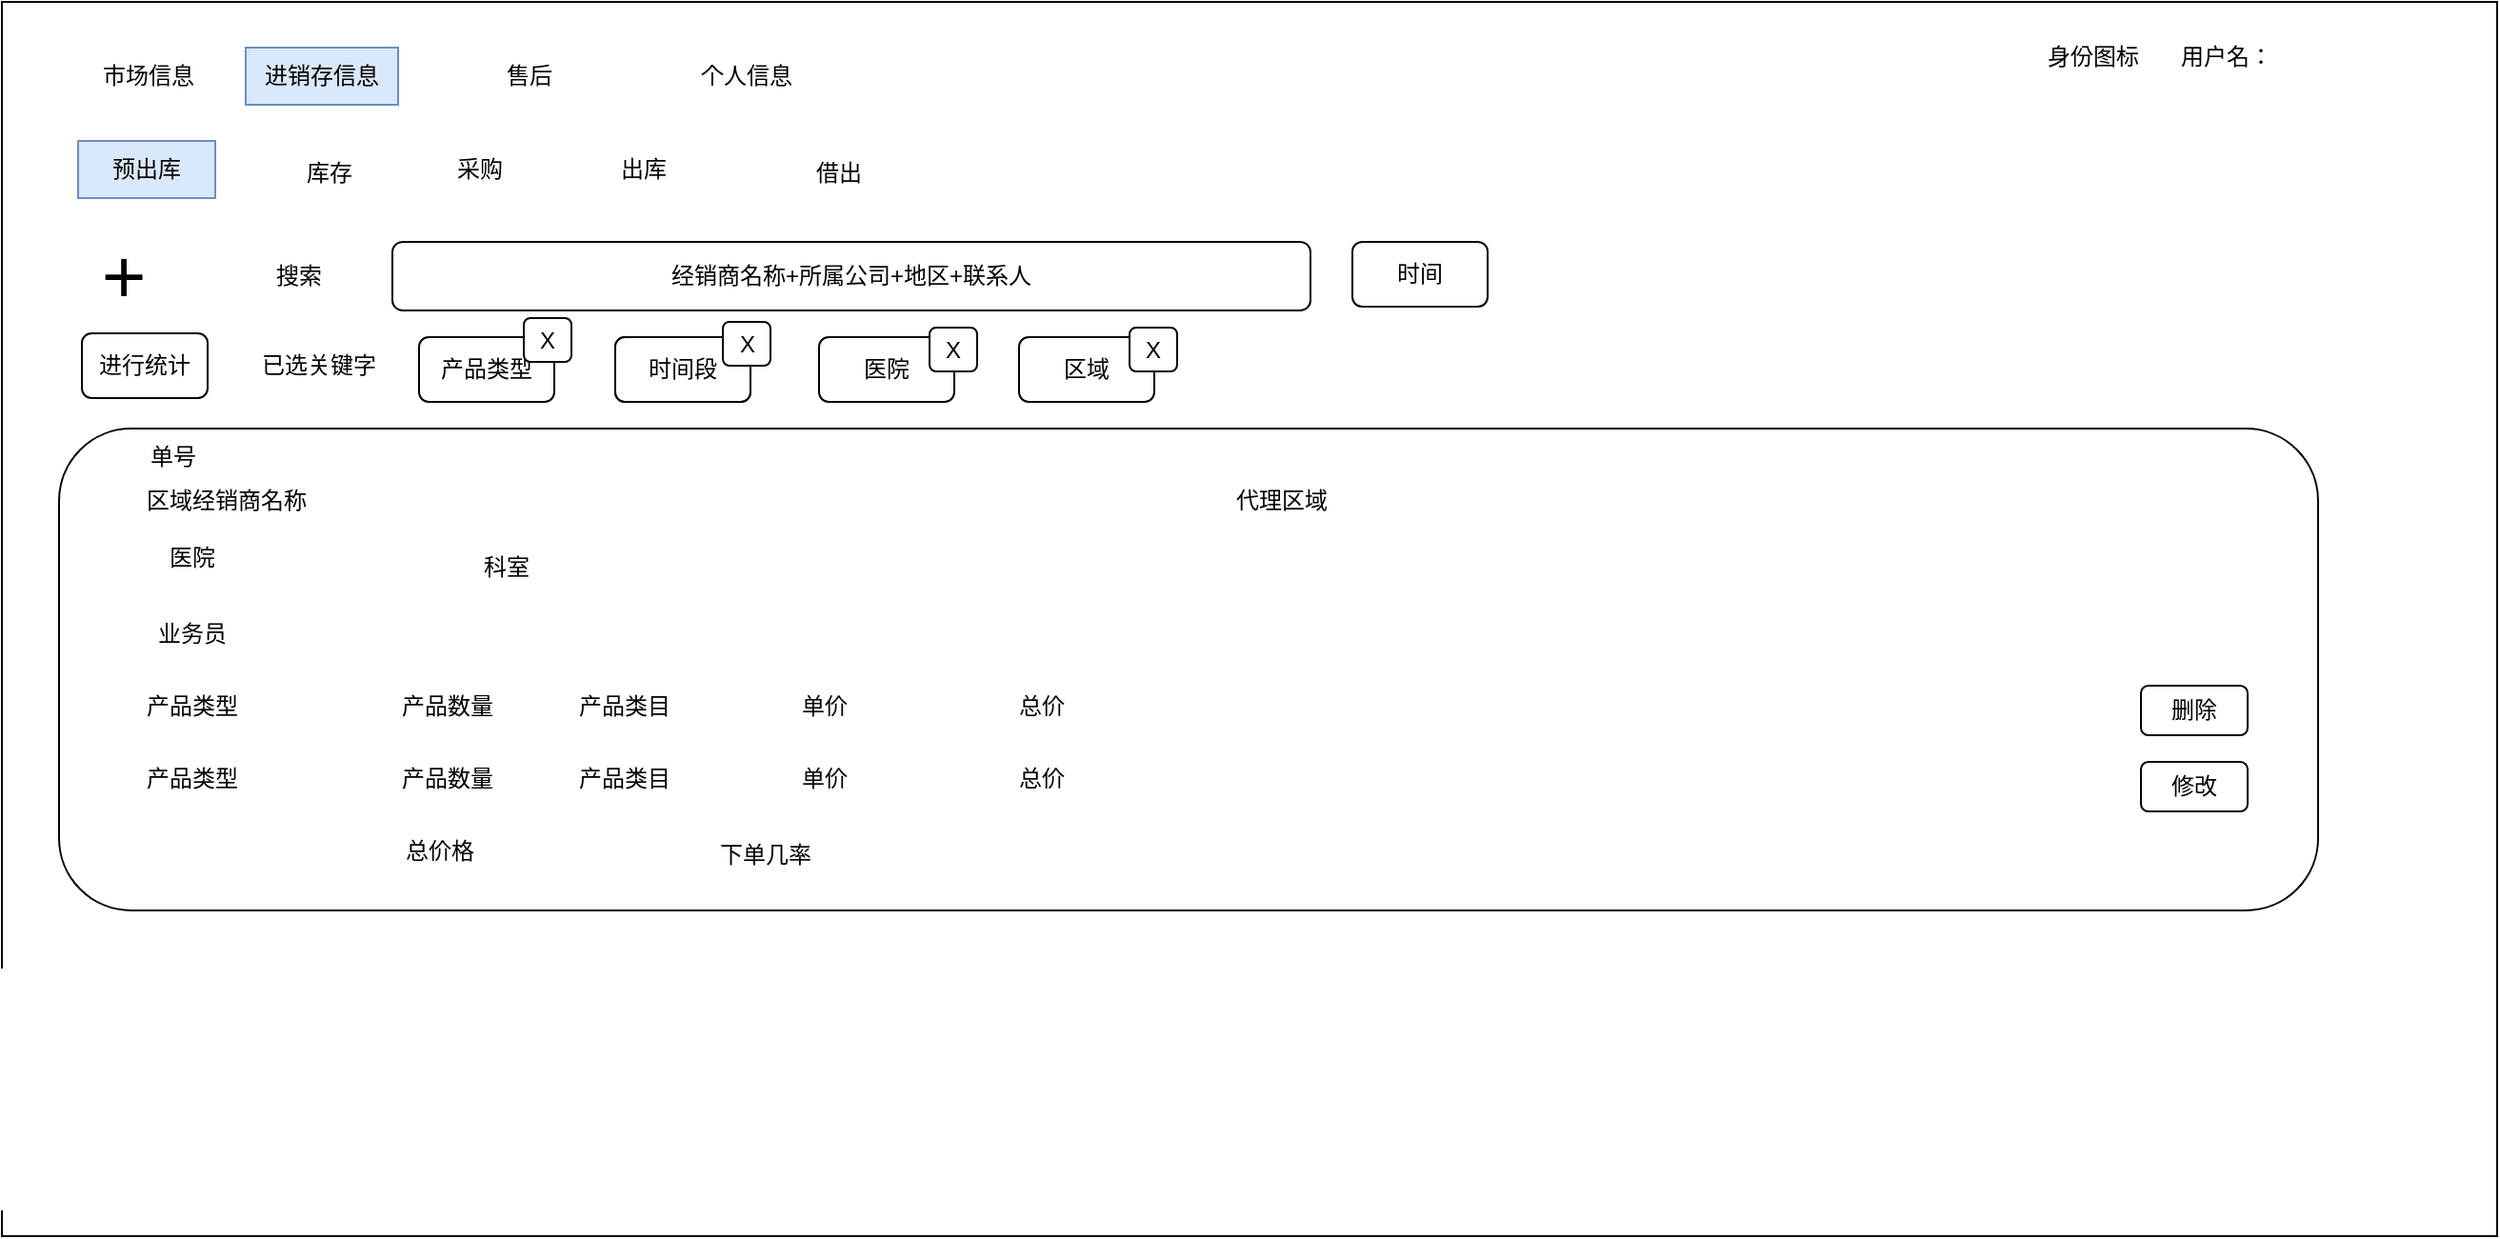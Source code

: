 <mxfile version="15.5.1" type="github" pages="7">
  <diagram id="N5iFs1pkEQkYCYLfwqrd" name="预出库">
    <mxGraphModel dx="1422" dy="705" grid="0" gridSize="10" guides="1" tooltips="1" connect="1" arrows="1" fold="1" page="1" pageScale="1" pageWidth="827" pageHeight="1169" math="0" shadow="0">
      <root>
        <mxCell id="0" />
        <mxCell id="1" parent="0" />
        <mxCell id="yPibqIaLQ4RqL0XUAA-0-1" value="" style="rounded=0;whiteSpace=wrap;html=1;" vertex="1" parent="1">
          <mxGeometry x="46" y="108" width="1310" height="648" as="geometry" />
        </mxCell>
        <mxCell id="yPibqIaLQ4RqL0XUAA-0-2" value="市场信息" style="text;html=1;strokeColor=none;fillColor=none;align=center;verticalAlign=middle;whiteSpace=wrap;rounded=0;" vertex="1" parent="1">
          <mxGeometry x="83" y="132" width="80" height="30" as="geometry" />
        </mxCell>
        <mxCell id="yPibqIaLQ4RqL0XUAA-0-3" value="预出库" style="text;html=1;strokeColor=#6c8ebf;fillColor=#dae8fc;align=center;verticalAlign=middle;whiteSpace=wrap;rounded=0;" vertex="1" parent="1">
          <mxGeometry x="86" y="181" width="72" height="30" as="geometry" />
        </mxCell>
        <mxCell id="yPibqIaLQ4RqL0XUAA-0-4" value="采购" style="text;html=1;strokeColor=none;fillColor=none;align=center;verticalAlign=middle;whiteSpace=wrap;rounded=0;" vertex="1" parent="1">
          <mxGeometry x="261" y="181" width="72" height="30" as="geometry" />
        </mxCell>
        <mxCell id="yPibqIaLQ4RqL0XUAA-0-5" value="出库" style="text;html=1;strokeColor=none;fillColor=none;align=center;verticalAlign=middle;whiteSpace=wrap;rounded=0;" vertex="1" parent="1">
          <mxGeometry x="347" y="181" width="72" height="30" as="geometry" />
        </mxCell>
        <mxCell id="yPibqIaLQ4RqL0XUAA-0-12" value="&lt;font style=&quot;font-size: 40px&quot;&gt;+&lt;/font&gt;" style="text;html=1;strokeColor=none;fillColor=none;align=center;verticalAlign=middle;whiteSpace=wrap;rounded=0;" vertex="1" parent="1">
          <mxGeometry x="80" y="236" width="60" height="30" as="geometry" />
        </mxCell>
        <mxCell id="yPibqIaLQ4RqL0XUAA-0-13" value="搜索" style="text;html=1;strokeColor=none;fillColor=none;align=center;verticalAlign=middle;whiteSpace=wrap;rounded=0;fontSize=12;" vertex="1" parent="1">
          <mxGeometry x="172" y="237" width="60" height="30" as="geometry" />
        </mxCell>
        <mxCell id="yPibqIaLQ4RqL0XUAA-0-14" value="经销商名称+所属公司+地区+联系人" style="rounded=1;whiteSpace=wrap;html=1;fontSize=12;" vertex="1" parent="1">
          <mxGeometry x="251" y="234" width="482" height="36" as="geometry" />
        </mxCell>
        <mxCell id="yPibqIaLQ4RqL0XUAA-0-16" value="用户名：" style="text;html=1;strokeColor=none;fillColor=none;align=center;verticalAlign=middle;whiteSpace=wrap;rounded=0;fontSize=12;" vertex="1" parent="1">
          <mxGeometry x="1184" y="122" width="60" height="30" as="geometry" />
        </mxCell>
        <mxCell id="yPibqIaLQ4RqL0XUAA-0-17" value="身份图标" style="text;html=1;strokeColor=none;fillColor=none;align=center;verticalAlign=middle;whiteSpace=wrap;rounded=0;fontSize=12;" vertex="1" parent="1">
          <mxGeometry x="1114" y="122" width="60" height="30" as="geometry" />
        </mxCell>
        <mxCell id="yPibqIaLQ4RqL0XUAA-0-20" value="进销存信息" style="text;html=1;strokeColor=#6c8ebf;fillColor=#dae8fc;align=center;verticalAlign=middle;whiteSpace=wrap;rounded=0;" vertex="1" parent="1">
          <mxGeometry x="174" y="132" width="80" height="30" as="geometry" />
        </mxCell>
        <mxCell id="yPibqIaLQ4RqL0XUAA-0-21" value="借出" style="text;html=1;strokeColor=none;fillColor=none;align=center;verticalAlign=middle;whiteSpace=wrap;rounded=0;" vertex="1" parent="1">
          <mxGeometry x="452" y="183" width="67" height="30" as="geometry" />
        </mxCell>
        <mxCell id="yPibqIaLQ4RqL0XUAA-0-22" value="售后" style="text;html=1;strokeColor=none;fillColor=none;align=center;verticalAlign=middle;whiteSpace=wrap;rounded=0;" vertex="1" parent="1">
          <mxGeometry x="283" y="132" width="80" height="30" as="geometry" />
        </mxCell>
        <mxCell id="yPibqIaLQ4RqL0XUAA-0-23" value="个人信息" style="text;html=1;strokeColor=none;fillColor=none;align=center;verticalAlign=middle;whiteSpace=wrap;rounded=0;" vertex="1" parent="1">
          <mxGeometry x="397" y="132" width="80" height="30" as="geometry" />
        </mxCell>
        <mxCell id="yPibqIaLQ4RqL0XUAA-0-24" value="库存" style="text;html=1;strokeColor=none;fillColor=none;align=center;verticalAlign=middle;whiteSpace=wrap;rounded=0;" vertex="1" parent="1">
          <mxGeometry x="182" y="183" width="72" height="30" as="geometry" />
        </mxCell>
        <mxCell id="yPibqIaLQ4RqL0XUAA-0-26" value="" style="rounded=1;whiteSpace=wrap;html=1;fontSize=12;" vertex="1" parent="1">
          <mxGeometry x="76" y="332" width="1186" height="253" as="geometry" />
        </mxCell>
        <mxCell id="yPibqIaLQ4RqL0XUAA-0-27" value="修改" style="rounded=1;whiteSpace=wrap;html=1;fontSize=12;" vertex="1" parent="1">
          <mxGeometry x="1169" y="507" width="56" height="26" as="geometry" />
        </mxCell>
        <mxCell id="yPibqIaLQ4RqL0XUAA-0-28" value="删除" style="rounded=1;whiteSpace=wrap;html=1;fontSize=12;" vertex="1" parent="1">
          <mxGeometry x="1169" y="467" width="56" height="26" as="geometry" />
        </mxCell>
        <mxCell id="yPibqIaLQ4RqL0XUAA-0-29" value="区域经销商名称" style="text;html=1;strokeColor=none;fillColor=none;align=center;verticalAlign=middle;whiteSpace=wrap;rounded=0;fontSize=12;" vertex="1" parent="1">
          <mxGeometry x="112" y="355" width="104" height="30" as="geometry" />
        </mxCell>
        <mxCell id="yPibqIaLQ4RqL0XUAA-0-30" value="代理区域" style="text;html=1;strokeColor=none;fillColor=none;align=center;verticalAlign=middle;whiteSpace=wrap;rounded=0;fontSize=12;" vertex="1" parent="1">
          <mxGeometry x="666" y="355" width="104" height="30" as="geometry" />
        </mxCell>
        <mxCell id="yPibqIaLQ4RqL0XUAA-0-31" value="业务员" style="text;html=1;strokeColor=none;fillColor=none;align=center;verticalAlign=middle;whiteSpace=wrap;rounded=0;fontSize=12;" vertex="1" parent="1">
          <mxGeometry x="116" y="424.5" width="60" height="30" as="geometry" />
        </mxCell>
        <mxCell id="yPibqIaLQ4RqL0XUAA-0-32" value="医院" style="text;html=1;strokeColor=none;fillColor=none;align=center;verticalAlign=middle;whiteSpace=wrap;rounded=0;fontSize=12;" vertex="1" parent="1">
          <mxGeometry x="116" y="385" width="60" height="30" as="geometry" />
        </mxCell>
        <mxCell id="yPibqIaLQ4RqL0XUAA-0-35" value="总价格" style="text;html=1;strokeColor=none;fillColor=none;align=center;verticalAlign=middle;whiteSpace=wrap;rounded=0;fontSize=12;" vertex="1" parent="1">
          <mxGeometry x="246" y="539" width="60" height="30" as="geometry" />
        </mxCell>
        <mxCell id="yPibqIaLQ4RqL0XUAA-0-36" value="下单几率" style="text;html=1;strokeColor=none;fillColor=none;align=center;verticalAlign=middle;whiteSpace=wrap;rounded=0;fontSize=12;" vertex="1" parent="1">
          <mxGeometry x="417" y="541" width="60" height="30" as="geometry" />
        </mxCell>
        <mxCell id="yPibqIaLQ4RqL0XUAA-0-37" value="科室" style="text;html=1;strokeColor=none;fillColor=none;align=center;verticalAlign=middle;whiteSpace=wrap;rounded=0;fontSize=12;" vertex="1" parent="1">
          <mxGeometry x="281" y="390" width="60" height="30" as="geometry" />
        </mxCell>
        <mxCell id="yPibqIaLQ4RqL0XUAA-0-38" value="单号" style="text;html=1;strokeColor=none;fillColor=none;align=center;verticalAlign=middle;whiteSpace=wrap;rounded=0;" vertex="1" parent="1">
          <mxGeometry x="106" y="332" width="60" height="30" as="geometry" />
        </mxCell>
        <mxCell id="yPibqIaLQ4RqL0XUAA-0-40" value="时间" style="rounded=1;whiteSpace=wrap;html=1;" vertex="1" parent="1">
          <mxGeometry x="755" y="234" width="71" height="34" as="geometry" />
        </mxCell>
        <mxCell id="yPibqIaLQ4RqL0XUAA-0-41" value="产品类型" style="rounded=1;whiteSpace=wrap;html=1;" vertex="1" parent="1">
          <mxGeometry x="265" y="284" width="71" height="34" as="geometry" />
        </mxCell>
        <mxCell id="yPibqIaLQ4RqL0XUAA-0-43" value="已选关键字" style="text;html=1;strokeColor=none;fillColor=none;align=center;verticalAlign=middle;whiteSpace=wrap;rounded=0;" vertex="1" parent="1">
          <mxGeometry x="178" y="284" width="69" height="30" as="geometry" />
        </mxCell>
        <mxCell id="yPibqIaLQ4RqL0XUAA-0-44" value="X" style="rounded=1;whiteSpace=wrap;html=1;" vertex="1" parent="1">
          <mxGeometry x="320" y="274" width="25" height="23" as="geometry" />
        </mxCell>
        <mxCell id="yPibqIaLQ4RqL0XUAA-0-45" value="时间段" style="rounded=1;whiteSpace=wrap;html=1;" vertex="1" parent="1">
          <mxGeometry x="368" y="284" width="71" height="34" as="geometry" />
        </mxCell>
        <mxCell id="yPibqIaLQ4RqL0XUAA-0-47" value="时间段" style="rounded=1;whiteSpace=wrap;html=1;" vertex="1" parent="1">
          <mxGeometry x="368" y="284" width="71" height="34" as="geometry" />
        </mxCell>
        <mxCell id="yPibqIaLQ4RqL0XUAA-0-48" value="医院" style="rounded=1;whiteSpace=wrap;html=1;" vertex="1" parent="1">
          <mxGeometry x="475" y="284" width="71" height="34" as="geometry" />
        </mxCell>
        <mxCell id="yPibqIaLQ4RqL0XUAA-0-49" value="X" style="rounded=1;whiteSpace=wrap;html=1;" vertex="1" parent="1">
          <mxGeometry x="424.5" y="276" width="25" height="23" as="geometry" />
        </mxCell>
        <mxCell id="yPibqIaLQ4RqL0XUAA-0-50" value="X" style="rounded=1;whiteSpace=wrap;html=1;" vertex="1" parent="1">
          <mxGeometry x="533" y="279" width="25" height="23" as="geometry" />
        </mxCell>
        <mxCell id="yPibqIaLQ4RqL0XUAA-0-52" value="进行统计" style="rounded=1;whiteSpace=wrap;html=1;" vertex="1" parent="1">
          <mxGeometry x="88" y="282" width="66" height="34" as="geometry" />
        </mxCell>
        <mxCell id="yPibqIaLQ4RqL0XUAA-0-53" value="区域" style="rounded=1;whiteSpace=wrap;html=1;" vertex="1" parent="1">
          <mxGeometry x="580" y="284" width="71" height="34" as="geometry" />
        </mxCell>
        <mxCell id="yPibqIaLQ4RqL0XUAA-0-54" value="X" style="rounded=1;whiteSpace=wrap;html=1;" vertex="1" parent="1">
          <mxGeometry x="638" y="279" width="25" height="23" as="geometry" />
        </mxCell>
        <mxCell id="n4yhw8xHxFPudMCW8ySs-1" value="产品类型" style="text;html=1;strokeColor=none;fillColor=none;align=center;verticalAlign=middle;whiteSpace=wrap;rounded=0;fontSize=12;" vertex="1" parent="1">
          <mxGeometry x="116" y="463" width="60" height="30" as="geometry" />
        </mxCell>
        <mxCell id="n4yhw8xHxFPudMCW8ySs-2" value="产品数量" style="text;html=1;strokeColor=none;fillColor=none;align=center;verticalAlign=middle;whiteSpace=wrap;rounded=0;fontSize=12;" vertex="1" parent="1">
          <mxGeometry x="250" y="463" width="60" height="30" as="geometry" />
        </mxCell>
        <mxCell id="n4yhw8xHxFPudMCW8ySs-3" value="单价" style="text;html=1;strokeColor=none;fillColor=none;align=center;verticalAlign=middle;whiteSpace=wrap;rounded=0;fontSize=12;" vertex="1" parent="1">
          <mxGeometry x="448" y="463" width="60" height="30" as="geometry" />
        </mxCell>
        <mxCell id="n4yhw8xHxFPudMCW8ySs-4" value="总价" style="text;html=1;strokeColor=none;fillColor=none;align=center;verticalAlign=middle;whiteSpace=wrap;rounded=0;fontSize=12;" vertex="1" parent="1">
          <mxGeometry x="562" y="463" width="60" height="30" as="geometry" />
        </mxCell>
        <mxCell id="n4yhw8xHxFPudMCW8ySs-5" value="产品类目" style="text;html=1;strokeColor=none;fillColor=none;align=center;verticalAlign=middle;whiteSpace=wrap;rounded=0;fontSize=12;" vertex="1" parent="1">
          <mxGeometry x="327" y="463" width="92" height="30" as="geometry" />
        </mxCell>
        <mxCell id="n4yhw8xHxFPudMCW8ySs-6" value="产品类型" style="text;html=1;strokeColor=none;fillColor=none;align=center;verticalAlign=middle;whiteSpace=wrap;rounded=0;fontSize=12;" vertex="1" parent="1">
          <mxGeometry x="116" y="501" width="60" height="30" as="geometry" />
        </mxCell>
        <mxCell id="n4yhw8xHxFPudMCW8ySs-7" value="产品数量" style="text;html=1;strokeColor=none;fillColor=none;align=center;verticalAlign=middle;whiteSpace=wrap;rounded=0;fontSize=12;" vertex="1" parent="1">
          <mxGeometry x="250" y="501" width="60" height="30" as="geometry" />
        </mxCell>
        <mxCell id="n4yhw8xHxFPudMCW8ySs-8" value="单价" style="text;html=1;strokeColor=none;fillColor=none;align=center;verticalAlign=middle;whiteSpace=wrap;rounded=0;fontSize=12;" vertex="1" parent="1">
          <mxGeometry x="448" y="501" width="60" height="30" as="geometry" />
        </mxCell>
        <mxCell id="n4yhw8xHxFPudMCW8ySs-9" value="总价" style="text;html=1;strokeColor=none;fillColor=none;align=center;verticalAlign=middle;whiteSpace=wrap;rounded=0;fontSize=12;" vertex="1" parent="1">
          <mxGeometry x="562" y="501" width="60" height="30" as="geometry" />
        </mxCell>
        <mxCell id="n4yhw8xHxFPudMCW8ySs-10" value="产品类目" style="text;html=1;strokeColor=none;fillColor=none;align=center;verticalAlign=middle;whiteSpace=wrap;rounded=0;fontSize=12;" vertex="1" parent="1">
          <mxGeometry x="327" y="501" width="92" height="30" as="geometry" />
        </mxCell>
      </root>
    </mxGraphModel>
  </diagram>
  <diagram id="jv4Y4jP7Bdz8mvcNvEhy" name="库存">
    <mxGraphModel dx="1422" dy="705" grid="0" gridSize="10" guides="1" tooltips="1" connect="1" arrows="1" fold="1" page="1" pageScale="1" pageWidth="827" pageHeight="1169" math="0" shadow="0">
      <root>
        <mxCell id="_KoCDJQrt4iuUP8M9wGR-0" />
        <mxCell id="_KoCDJQrt4iuUP8M9wGR-1" parent="_KoCDJQrt4iuUP8M9wGR-0" />
        <mxCell id="_KoCDJQrt4iuUP8M9wGR-2" value="" style="rounded=0;whiteSpace=wrap;html=1;" vertex="1" parent="_KoCDJQrt4iuUP8M9wGR-1">
          <mxGeometry x="46" y="108" width="1310" height="648" as="geometry" />
        </mxCell>
        <mxCell id="_KoCDJQrt4iuUP8M9wGR-3" value="市场信息" style="text;html=1;strokeColor=none;fillColor=none;align=center;verticalAlign=middle;whiteSpace=wrap;rounded=0;" vertex="1" parent="_KoCDJQrt4iuUP8M9wGR-1">
          <mxGeometry x="83" y="132" width="80" height="30" as="geometry" />
        </mxCell>
        <mxCell id="_KoCDJQrt4iuUP8M9wGR-4" value="预出库" style="text;html=1;align=center;verticalAlign=middle;whiteSpace=wrap;rounded=0;" vertex="1" parent="_KoCDJQrt4iuUP8M9wGR-1">
          <mxGeometry x="86" y="181" width="72" height="30" as="geometry" />
        </mxCell>
        <mxCell id="_KoCDJQrt4iuUP8M9wGR-5" value="采购" style="text;html=1;align=center;verticalAlign=middle;whiteSpace=wrap;rounded=0;" vertex="1" parent="_KoCDJQrt4iuUP8M9wGR-1">
          <mxGeometry x="261" y="181" width="72" height="30" as="geometry" />
        </mxCell>
        <mxCell id="_KoCDJQrt4iuUP8M9wGR-6" value="出库" style="text;html=1;strokeColor=none;fillColor=none;align=center;verticalAlign=middle;whiteSpace=wrap;rounded=0;" vertex="1" parent="_KoCDJQrt4iuUP8M9wGR-1">
          <mxGeometry x="347" y="181" width="72" height="30" as="geometry" />
        </mxCell>
        <mxCell id="_KoCDJQrt4iuUP8M9wGR-8" value="&lt;font style=&quot;font-size: 40px&quot;&gt;+&lt;/font&gt;" style="text;html=1;strokeColor=none;fillColor=none;align=center;verticalAlign=middle;whiteSpace=wrap;rounded=0;" vertex="1" parent="_KoCDJQrt4iuUP8M9wGR-1">
          <mxGeometry x="80" y="236" width="60" height="30" as="geometry" />
        </mxCell>
        <mxCell id="_KoCDJQrt4iuUP8M9wGR-9" value="搜索" style="text;html=1;strokeColor=none;fillColor=none;align=center;verticalAlign=middle;whiteSpace=wrap;rounded=0;fontSize=12;" vertex="1" parent="_KoCDJQrt4iuUP8M9wGR-1">
          <mxGeometry x="172" y="237" width="60" height="30" as="geometry" />
        </mxCell>
        <mxCell id="_KoCDJQrt4iuUP8M9wGR-10" value="产品类型+产品型号+区域" style="rounded=1;whiteSpace=wrap;html=1;fontSize=12;" vertex="1" parent="_KoCDJQrt4iuUP8M9wGR-1">
          <mxGeometry x="251" y="234" width="482" height="36" as="geometry" />
        </mxCell>
        <mxCell id="_KoCDJQrt4iuUP8M9wGR-11" value="用户名：" style="text;html=1;strokeColor=none;fillColor=none;align=center;verticalAlign=middle;whiteSpace=wrap;rounded=0;fontSize=12;" vertex="1" parent="_KoCDJQrt4iuUP8M9wGR-1">
          <mxGeometry x="1184" y="122" width="60" height="30" as="geometry" />
        </mxCell>
        <mxCell id="_KoCDJQrt4iuUP8M9wGR-12" value="身份图标" style="text;html=1;strokeColor=none;fillColor=none;align=center;verticalAlign=middle;whiteSpace=wrap;rounded=0;fontSize=12;" vertex="1" parent="_KoCDJQrt4iuUP8M9wGR-1">
          <mxGeometry x="1114" y="122" width="60" height="30" as="geometry" />
        </mxCell>
        <mxCell id="_KoCDJQrt4iuUP8M9wGR-13" value="进销存信息" style="text;html=1;strokeColor=#6c8ebf;fillColor=#dae8fc;align=center;verticalAlign=middle;whiteSpace=wrap;rounded=0;" vertex="1" parent="_KoCDJQrt4iuUP8M9wGR-1">
          <mxGeometry x="174" y="132" width="80" height="30" as="geometry" />
        </mxCell>
        <mxCell id="_KoCDJQrt4iuUP8M9wGR-14" value="借出" style="text;html=1;strokeColor=none;fillColor=none;align=center;verticalAlign=middle;whiteSpace=wrap;rounded=0;" vertex="1" parent="_KoCDJQrt4iuUP8M9wGR-1">
          <mxGeometry x="429" y="183" width="67" height="30" as="geometry" />
        </mxCell>
        <mxCell id="_KoCDJQrt4iuUP8M9wGR-15" value="售后" style="text;html=1;strokeColor=none;fillColor=none;align=center;verticalAlign=middle;whiteSpace=wrap;rounded=0;" vertex="1" parent="_KoCDJQrt4iuUP8M9wGR-1">
          <mxGeometry x="283" y="132" width="80" height="30" as="geometry" />
        </mxCell>
        <mxCell id="_KoCDJQrt4iuUP8M9wGR-16" value="个人信息" style="text;html=1;strokeColor=none;fillColor=none;align=center;verticalAlign=middle;whiteSpace=wrap;rounded=0;" vertex="1" parent="_KoCDJQrt4iuUP8M9wGR-1">
          <mxGeometry x="397" y="132" width="80" height="30" as="geometry" />
        </mxCell>
        <mxCell id="_KoCDJQrt4iuUP8M9wGR-17" value="库存" style="text;html=1;align=center;verticalAlign=middle;whiteSpace=wrap;rounded=0;fillColor=#dae8fc;strokeColor=#6c8ebf;" vertex="1" parent="_KoCDJQrt4iuUP8M9wGR-1">
          <mxGeometry x="182" y="183" width="72" height="30" as="geometry" />
        </mxCell>
        <mxCell id="_KoCDJQrt4iuUP8M9wGR-18" value="" style="rounded=1;whiteSpace=wrap;html=1;fontSize=12;" vertex="1" parent="_KoCDJQrt4iuUP8M9wGR-1">
          <mxGeometry x="76" y="332" width="1229" height="62" as="geometry" />
        </mxCell>
        <mxCell id="_KoCDJQrt4iuUP8M9wGR-23" value="产品型号" style="text;html=1;strokeColor=none;fillColor=none;align=center;verticalAlign=middle;whiteSpace=wrap;rounded=0;fontSize=12;" vertex="1" parent="_KoCDJQrt4iuUP8M9wGR-1">
          <mxGeometry x="112" y="346" width="60" height="30" as="geometry" />
        </mxCell>
        <mxCell id="ZO0DGXHjVjObWl1mcFFZ-0" value="市场报价" style="text;html=1;strokeColor=none;fillColor=none;align=center;verticalAlign=middle;whiteSpace=wrap;rounded=0;fontSize=12;" vertex="1" parent="_KoCDJQrt4iuUP8M9wGR-1">
          <mxGeometry x="371" y="348" width="60" height="30" as="geometry" />
        </mxCell>
        <mxCell id="ZO0DGXHjVjObWl1mcFFZ-1" value="底价" style="text;html=1;strokeColor=none;fillColor=none;align=center;verticalAlign=middle;whiteSpace=wrap;rounded=0;fontSize=12;" vertex="1" parent="_KoCDJQrt4iuUP8M9wGR-1">
          <mxGeometry x="484" y="348" width="60" height="30" as="geometry" />
        </mxCell>
        <mxCell id="ZO0DGXHjVjObWl1mcFFZ-2" value="入库日期" style="text;html=1;strokeColor=none;fillColor=none;align=center;verticalAlign=middle;whiteSpace=wrap;rounded=0;fontSize=12;" vertex="1" parent="_KoCDJQrt4iuUP8M9wGR-1">
          <mxGeometry x="281" y="348" width="60" height="30" as="geometry" />
        </mxCell>
        <mxCell id="ZO0DGXHjVjObWl1mcFFZ-3" value="库存量" style="text;html=1;strokeColor=none;fillColor=none;align=center;verticalAlign=middle;whiteSpace=wrap;rounded=0;fontSize=12;" vertex="1" parent="_KoCDJQrt4iuUP8M9wGR-1">
          <mxGeometry x="1221" y="351" width="60" height="30" as="geometry" />
        </mxCell>
        <mxCell id="tVvs63buz0-kbZo9qKMl-0" value="入库日期" style="text;html=1;strokeColor=none;fillColor=none;align=center;verticalAlign=middle;whiteSpace=wrap;rounded=0;" vertex="1" parent="_KoCDJQrt4iuUP8M9wGR-1">
          <mxGeometry x="771" y="237" width="60" height="30" as="geometry" />
        </mxCell>
        <mxCell id="uTkkTwra0qqe9EY79cKi-0" value="产品类目" style="text;html=1;strokeColor=none;fillColor=none;align=center;verticalAlign=middle;whiteSpace=wrap;rounded=0;fontSize=12;" vertex="1" parent="_KoCDJQrt4iuUP8M9wGR-1">
          <mxGeometry x="182" y="348" width="92" height="30" as="geometry" />
        </mxCell>
      </root>
    </mxGraphModel>
  </diagram>
  <diagram id="6dy0eFwVBlNx3z7ND8d6" name="采购">
    <mxGraphModel dx="1422" dy="705" grid="0" gridSize="10" guides="1" tooltips="1" connect="1" arrows="1" fold="1" page="1" pageScale="1" pageWidth="827" pageHeight="1169" math="0" shadow="0">
      <root>
        <mxCell id="WI2zDYExkKWkCpuqiBd3-0" />
        <mxCell id="WI2zDYExkKWkCpuqiBd3-1" parent="WI2zDYExkKWkCpuqiBd3-0" />
        <mxCell id="sccKwh4WqgvTdbU3zLTp-0" value="" style="rounded=0;whiteSpace=wrap;html=1;" vertex="1" parent="WI2zDYExkKWkCpuqiBd3-1">
          <mxGeometry x="46" y="108" width="1310" height="648" as="geometry" />
        </mxCell>
        <mxCell id="sccKwh4WqgvTdbU3zLTp-1" value="市场信息" style="text;html=1;strokeColor=none;fillColor=none;align=center;verticalAlign=middle;whiteSpace=wrap;rounded=0;" vertex="1" parent="WI2zDYExkKWkCpuqiBd3-1">
          <mxGeometry x="83" y="132" width="80" height="30" as="geometry" />
        </mxCell>
        <mxCell id="sccKwh4WqgvTdbU3zLTp-2" value="预出库" style="text;html=1;align=center;verticalAlign=middle;whiteSpace=wrap;rounded=0;" vertex="1" parent="WI2zDYExkKWkCpuqiBd3-1">
          <mxGeometry x="86" y="181" width="72" height="30" as="geometry" />
        </mxCell>
        <mxCell id="sccKwh4WqgvTdbU3zLTp-3" value="采购" style="text;html=1;strokeColor=#6c8ebf;fillColor=#dae8fc;align=center;verticalAlign=middle;whiteSpace=wrap;rounded=0;" vertex="1" parent="WI2zDYExkKWkCpuqiBd3-1">
          <mxGeometry x="261" y="181" width="72" height="30" as="geometry" />
        </mxCell>
        <mxCell id="sccKwh4WqgvTdbU3zLTp-4" value="出库" style="text;html=1;strokeColor=none;fillColor=none;align=center;verticalAlign=middle;whiteSpace=wrap;rounded=0;" vertex="1" parent="WI2zDYExkKWkCpuqiBd3-1">
          <mxGeometry x="347" y="181" width="72" height="30" as="geometry" />
        </mxCell>
        <mxCell id="sccKwh4WqgvTdbU3zLTp-6" value="&lt;font style=&quot;font-size: 40px&quot;&gt;+&lt;/font&gt;" style="text;html=1;strokeColor=none;fillColor=none;align=center;verticalAlign=middle;whiteSpace=wrap;rounded=0;" vertex="1" parent="WI2zDYExkKWkCpuqiBd3-1">
          <mxGeometry x="80" y="236" width="60" height="30" as="geometry" />
        </mxCell>
        <mxCell id="sccKwh4WqgvTdbU3zLTp-7" value="搜索" style="text;html=1;strokeColor=none;fillColor=none;align=center;verticalAlign=middle;whiteSpace=wrap;rounded=0;fontSize=12;" vertex="1" parent="WI2zDYExkKWkCpuqiBd3-1">
          <mxGeometry x="172" y="237" width="60" height="30" as="geometry" />
        </mxCell>
        <mxCell id="sccKwh4WqgvTdbU3zLTp-8" value="经销商名称+所属公司+地区+联系人" style="rounded=1;whiteSpace=wrap;html=1;fontSize=12;" vertex="1" parent="WI2zDYExkKWkCpuqiBd3-1">
          <mxGeometry x="251" y="234" width="482" height="36" as="geometry" />
        </mxCell>
        <mxCell id="sccKwh4WqgvTdbU3zLTp-9" value="用户名：" style="text;html=1;strokeColor=none;fillColor=none;align=center;verticalAlign=middle;whiteSpace=wrap;rounded=0;fontSize=12;" vertex="1" parent="WI2zDYExkKWkCpuqiBd3-1">
          <mxGeometry x="1184" y="122" width="60" height="30" as="geometry" />
        </mxCell>
        <mxCell id="sccKwh4WqgvTdbU3zLTp-10" value="身份图标" style="text;html=1;strokeColor=none;fillColor=none;align=center;verticalAlign=middle;whiteSpace=wrap;rounded=0;fontSize=12;" vertex="1" parent="WI2zDYExkKWkCpuqiBd3-1">
          <mxGeometry x="1114" y="122" width="60" height="30" as="geometry" />
        </mxCell>
        <mxCell id="sccKwh4WqgvTdbU3zLTp-11" value="进销存信息" style="text;html=1;strokeColor=#6c8ebf;fillColor=#dae8fc;align=center;verticalAlign=middle;whiteSpace=wrap;rounded=0;" vertex="1" parent="WI2zDYExkKWkCpuqiBd3-1">
          <mxGeometry x="174" y="132" width="80" height="30" as="geometry" />
        </mxCell>
        <mxCell id="sccKwh4WqgvTdbU3zLTp-12" value="借出" style="text;html=1;strokeColor=none;fillColor=none;align=center;verticalAlign=middle;whiteSpace=wrap;rounded=0;" vertex="1" parent="WI2zDYExkKWkCpuqiBd3-1">
          <mxGeometry x="430" y="183" width="67" height="30" as="geometry" />
        </mxCell>
        <mxCell id="sccKwh4WqgvTdbU3zLTp-13" value="售后" style="text;html=1;strokeColor=none;fillColor=none;align=center;verticalAlign=middle;whiteSpace=wrap;rounded=0;" vertex="1" parent="WI2zDYExkKWkCpuqiBd3-1">
          <mxGeometry x="283" y="132" width="80" height="30" as="geometry" />
        </mxCell>
        <mxCell id="sccKwh4WqgvTdbU3zLTp-14" value="个人信息" style="text;html=1;strokeColor=none;fillColor=none;align=center;verticalAlign=middle;whiteSpace=wrap;rounded=0;" vertex="1" parent="WI2zDYExkKWkCpuqiBd3-1">
          <mxGeometry x="397" y="132" width="80" height="30" as="geometry" />
        </mxCell>
        <mxCell id="sccKwh4WqgvTdbU3zLTp-15" value="库存" style="text;html=1;strokeColor=none;fillColor=none;align=center;verticalAlign=middle;whiteSpace=wrap;rounded=0;" vertex="1" parent="WI2zDYExkKWkCpuqiBd3-1">
          <mxGeometry x="182" y="183" width="72" height="30" as="geometry" />
        </mxCell>
        <mxCell id="sccKwh4WqgvTdbU3zLTp-16" value="" style="rounded=1;whiteSpace=wrap;html=1;fontSize=12;" vertex="1" parent="WI2zDYExkKWkCpuqiBd3-1">
          <mxGeometry x="76" y="357" width="1186" height="55" as="geometry" />
        </mxCell>
        <mxCell id="sccKwh4WqgvTdbU3zLTp-17" value="修改" style="rounded=1;whiteSpace=wrap;html=1;fontSize=12;" vertex="1" parent="WI2zDYExkKWkCpuqiBd3-1">
          <mxGeometry x="1085" y="371.5" width="56" height="26" as="geometry" />
        </mxCell>
        <mxCell id="sccKwh4WqgvTdbU3zLTp-18" value="删除" style="rounded=1;whiteSpace=wrap;html=1;fontSize=12;" vertex="1" parent="WI2zDYExkKWkCpuqiBd3-1">
          <mxGeometry x="1172" y="371.5" width="56" height="26" as="geometry" />
        </mxCell>
        <mxCell id="sccKwh4WqgvTdbU3zLTp-21" value="产品类型" style="text;html=1;strokeColor=none;fillColor=none;align=center;verticalAlign=middle;whiteSpace=wrap;rounded=0;fontSize=12;" vertex="1" parent="WI2zDYExkKWkCpuqiBd3-1">
          <mxGeometry x="243" y="369.5" width="60" height="30" as="geometry" />
        </mxCell>
        <mxCell id="sccKwh4WqgvTdbU3zLTp-26" value="产品数量" style="text;html=1;strokeColor=none;fillColor=none;align=center;verticalAlign=middle;whiteSpace=wrap;rounded=0;fontSize=12;" vertex="1" parent="WI2zDYExkKWkCpuqiBd3-1">
          <mxGeometry x="357" y="369.5" width="60" height="30" as="geometry" />
        </mxCell>
        <mxCell id="sccKwh4WqgvTdbU3zLTp-28" value="单号" style="text;html=1;strokeColor=none;fillColor=none;align=center;verticalAlign=middle;whiteSpace=wrap;rounded=0;" vertex="1" parent="WI2zDYExkKWkCpuqiBd3-1">
          <mxGeometry x="116" y="369.5" width="60" height="30" as="geometry" />
        </mxCell>
        <mxCell id="sccKwh4WqgvTdbU3zLTp-29" value="时间" style="rounded=1;whiteSpace=wrap;html=1;" vertex="1" parent="WI2zDYExkKWkCpuqiBd3-1">
          <mxGeometry x="755" y="234" width="71" height="34" as="geometry" />
        </mxCell>
        <mxCell id="sccKwh4WqgvTdbU3zLTp-30" value="产品类型" style="rounded=1;whiteSpace=wrap;html=1;" vertex="1" parent="WI2zDYExkKWkCpuqiBd3-1">
          <mxGeometry x="265" y="284" width="71" height="34" as="geometry" />
        </mxCell>
        <mxCell id="sccKwh4WqgvTdbU3zLTp-31" value="已选关键字" style="text;html=1;strokeColor=none;fillColor=none;align=center;verticalAlign=middle;whiteSpace=wrap;rounded=0;" vertex="1" parent="WI2zDYExkKWkCpuqiBd3-1">
          <mxGeometry x="178" y="284" width="69" height="30" as="geometry" />
        </mxCell>
        <mxCell id="sccKwh4WqgvTdbU3zLTp-32" value="X" style="rounded=1;whiteSpace=wrap;html=1;" vertex="1" parent="WI2zDYExkKWkCpuqiBd3-1">
          <mxGeometry x="320" y="274" width="25" height="23" as="geometry" />
        </mxCell>
        <mxCell id="sccKwh4WqgvTdbU3zLTp-33" value="时间段" style="rounded=1;whiteSpace=wrap;html=1;" vertex="1" parent="WI2zDYExkKWkCpuqiBd3-1">
          <mxGeometry x="368" y="284" width="71" height="34" as="geometry" />
        </mxCell>
        <mxCell id="sccKwh4WqgvTdbU3zLTp-34" value="时间段" style="rounded=1;whiteSpace=wrap;html=1;" vertex="1" parent="WI2zDYExkKWkCpuqiBd3-1">
          <mxGeometry x="368" y="284" width="71" height="34" as="geometry" />
        </mxCell>
        <mxCell id="sccKwh4WqgvTdbU3zLTp-36" value="X" style="rounded=1;whiteSpace=wrap;html=1;" vertex="1" parent="WI2zDYExkKWkCpuqiBd3-1">
          <mxGeometry x="424.5" y="276" width="25" height="23" as="geometry" />
        </mxCell>
        <mxCell id="MrvqxsF8xJ7pxnnqwmNk-0" value="单价" style="text;html=1;strokeColor=none;fillColor=none;align=center;verticalAlign=middle;whiteSpace=wrap;rounded=0;fontSize=12;" vertex="1" parent="WI2zDYExkKWkCpuqiBd3-1">
          <mxGeometry x="502.5" y="369.5" width="60" height="30" as="geometry" />
        </mxCell>
        <mxCell id="MrvqxsF8xJ7pxnnqwmNk-1" value="总价" style="text;html=1;strokeColor=none;fillColor=none;align=center;verticalAlign=middle;whiteSpace=wrap;rounded=0;fontSize=12;" vertex="1" parent="WI2zDYExkKWkCpuqiBd3-1">
          <mxGeometry x="632" y="371" width="60" height="30" as="geometry" />
        </mxCell>
        <mxCell id="MrvqxsF8xJ7pxnnqwmNk-2" value="采购员" style="text;html=1;strokeColor=none;fillColor=none;align=center;verticalAlign=middle;whiteSpace=wrap;rounded=0;fontSize=12;" vertex="1" parent="WI2zDYExkKWkCpuqiBd3-1">
          <mxGeometry x="751" y="371" width="60" height="30" as="geometry" />
        </mxCell>
        <mxCell id="MrvqxsF8xJ7pxnnqwmNk-3" value="录入员" style="text;html=1;strokeColor=none;fillColor=none;align=center;verticalAlign=middle;whiteSpace=wrap;rounded=0;fontSize=12;" vertex="1" parent="WI2zDYExkKWkCpuqiBd3-1">
          <mxGeometry x="858" y="371" width="60" height="30" as="geometry" />
        </mxCell>
        <mxCell id="MFvu7ZdKwWsMop6sS-Kd-0" value="产品类目" style="text;html=1;strokeColor=none;fillColor=none;align=center;verticalAlign=middle;whiteSpace=wrap;rounded=0;fontSize=12;" vertex="1" parent="WI2zDYExkKWkCpuqiBd3-1">
          <mxGeometry x="427" y="369.5" width="92" height="30" as="geometry" />
        </mxCell>
      </root>
    </mxGraphModel>
  </diagram>
  <diagram id="K3hkV_p9wY10ROC928_Y" name="出库">
    <mxGraphModel dx="1422" dy="705" grid="0" gridSize="10" guides="1" tooltips="1" connect="1" arrows="1" fold="1" page="1" pageScale="1" pageWidth="827" pageHeight="1169" math="0" shadow="0">
      <root>
        <mxCell id="q9zFAbEKk6NHqyKEcEfC-0" />
        <mxCell id="q9zFAbEKk6NHqyKEcEfC-1" parent="q9zFAbEKk6NHqyKEcEfC-0" />
        <mxCell id="q9zFAbEKk6NHqyKEcEfC-2" value="" style="rounded=0;whiteSpace=wrap;html=1;" vertex="1" parent="q9zFAbEKk6NHqyKEcEfC-1">
          <mxGeometry x="46" y="108" width="1310" height="648" as="geometry" />
        </mxCell>
        <mxCell id="q9zFAbEKk6NHqyKEcEfC-3" value="市场信息" style="text;html=1;strokeColor=none;fillColor=none;align=center;verticalAlign=middle;whiteSpace=wrap;rounded=0;" vertex="1" parent="q9zFAbEKk6NHqyKEcEfC-1">
          <mxGeometry x="83" y="132" width="80" height="30" as="geometry" />
        </mxCell>
        <mxCell id="q9zFAbEKk6NHqyKEcEfC-4" value="预出库" style="text;html=1;align=center;verticalAlign=middle;whiteSpace=wrap;rounded=0;" vertex="1" parent="q9zFAbEKk6NHqyKEcEfC-1">
          <mxGeometry x="86" y="181" width="72" height="30" as="geometry" />
        </mxCell>
        <mxCell id="q9zFAbEKk6NHqyKEcEfC-5" value="采购" style="text;html=1;align=center;verticalAlign=middle;whiteSpace=wrap;rounded=0;" vertex="1" parent="q9zFAbEKk6NHqyKEcEfC-1">
          <mxGeometry x="261" y="181" width="72" height="30" as="geometry" />
        </mxCell>
        <mxCell id="q9zFAbEKk6NHqyKEcEfC-6" value="出库" style="text;html=1;align=center;verticalAlign=middle;whiteSpace=wrap;rounded=0;fillColor=#dae8fc;strokeColor=#6c8ebf;" vertex="1" parent="q9zFAbEKk6NHqyKEcEfC-1">
          <mxGeometry x="347" y="181" width="72" height="30" as="geometry" />
        </mxCell>
        <mxCell id="q9zFAbEKk6NHqyKEcEfC-8" value="&lt;font style=&quot;font-size: 40px&quot;&gt;+&lt;/font&gt;" style="text;html=1;strokeColor=none;fillColor=none;align=center;verticalAlign=middle;whiteSpace=wrap;rounded=0;" vertex="1" parent="q9zFAbEKk6NHqyKEcEfC-1">
          <mxGeometry x="80" y="236" width="60" height="30" as="geometry" />
        </mxCell>
        <mxCell id="q9zFAbEKk6NHqyKEcEfC-9" value="搜索" style="text;html=1;strokeColor=none;fillColor=none;align=center;verticalAlign=middle;whiteSpace=wrap;rounded=0;fontSize=12;" vertex="1" parent="q9zFAbEKk6NHqyKEcEfC-1">
          <mxGeometry x="172" y="237" width="60" height="30" as="geometry" />
        </mxCell>
        <mxCell id="q9zFAbEKk6NHqyKEcEfC-10" value="单号+产品类型" style="rounded=1;whiteSpace=wrap;html=1;fontSize=12;" vertex="1" parent="q9zFAbEKk6NHqyKEcEfC-1">
          <mxGeometry x="251" y="234" width="482" height="36" as="geometry" />
        </mxCell>
        <mxCell id="q9zFAbEKk6NHqyKEcEfC-11" value="用户名：" style="text;html=1;strokeColor=none;fillColor=none;align=center;verticalAlign=middle;whiteSpace=wrap;rounded=0;fontSize=12;" vertex="1" parent="q9zFAbEKk6NHqyKEcEfC-1">
          <mxGeometry x="1184" y="122" width="60" height="30" as="geometry" />
        </mxCell>
        <mxCell id="q9zFAbEKk6NHqyKEcEfC-12" value="身份图标" style="text;html=1;strokeColor=none;fillColor=none;align=center;verticalAlign=middle;whiteSpace=wrap;rounded=0;fontSize=12;" vertex="1" parent="q9zFAbEKk6NHqyKEcEfC-1">
          <mxGeometry x="1114" y="122" width="60" height="30" as="geometry" />
        </mxCell>
        <mxCell id="q9zFAbEKk6NHqyKEcEfC-13" value="进销存信息" style="text;html=1;strokeColor=#6c8ebf;fillColor=#dae8fc;align=center;verticalAlign=middle;whiteSpace=wrap;rounded=0;" vertex="1" parent="q9zFAbEKk6NHqyKEcEfC-1">
          <mxGeometry x="174" y="132" width="80" height="30" as="geometry" />
        </mxCell>
        <mxCell id="q9zFAbEKk6NHqyKEcEfC-14" value="借出" style="text;html=1;strokeColor=none;fillColor=none;align=center;verticalAlign=middle;whiteSpace=wrap;rounded=0;" vertex="1" parent="q9zFAbEKk6NHqyKEcEfC-1">
          <mxGeometry x="447" y="181" width="67" height="30" as="geometry" />
        </mxCell>
        <mxCell id="q9zFAbEKk6NHqyKEcEfC-15" value="售后" style="text;html=1;strokeColor=none;fillColor=none;align=center;verticalAlign=middle;whiteSpace=wrap;rounded=0;" vertex="1" parent="q9zFAbEKk6NHqyKEcEfC-1">
          <mxGeometry x="283" y="132" width="80" height="30" as="geometry" />
        </mxCell>
        <mxCell id="q9zFAbEKk6NHqyKEcEfC-16" value="个人信息" style="text;html=1;strokeColor=none;fillColor=none;align=center;verticalAlign=middle;whiteSpace=wrap;rounded=0;" vertex="1" parent="q9zFAbEKk6NHqyKEcEfC-1">
          <mxGeometry x="397" y="132" width="80" height="30" as="geometry" />
        </mxCell>
        <mxCell id="q9zFAbEKk6NHqyKEcEfC-17" value="库存" style="text;html=1;strokeColor=none;fillColor=none;align=center;verticalAlign=middle;whiteSpace=wrap;rounded=0;" vertex="1" parent="q9zFAbEKk6NHqyKEcEfC-1">
          <mxGeometry x="182" y="183" width="72" height="30" as="geometry" />
        </mxCell>
        <mxCell id="q9zFAbEKk6NHqyKEcEfC-18" value="" style="rounded=1;whiteSpace=wrap;html=1;fontSize=12;" vertex="1" parent="q9zFAbEKk6NHqyKEcEfC-1">
          <mxGeometry x="76" y="357" width="1186" height="188" as="geometry" />
        </mxCell>
        <mxCell id="q9zFAbEKk6NHqyKEcEfC-19" value="修改" style="rounded=1;whiteSpace=wrap;html=1;fontSize=12;" vertex="1" parent="q9zFAbEKk6NHqyKEcEfC-1">
          <mxGeometry x="1109" y="510" width="56" height="26" as="geometry" />
        </mxCell>
        <mxCell id="q9zFAbEKk6NHqyKEcEfC-20" value="删除" style="rounded=1;whiteSpace=wrap;html=1;fontSize=12;" vertex="1" parent="q9zFAbEKk6NHqyKEcEfC-1">
          <mxGeometry x="1188" y="510" width="56" height="26" as="geometry" />
        </mxCell>
        <mxCell id="q9zFAbEKk6NHqyKEcEfC-21" value="产品类型" style="text;html=1;strokeColor=none;fillColor=none;align=center;verticalAlign=middle;whiteSpace=wrap;rounded=0;fontSize=12;" vertex="1" parent="q9zFAbEKk6NHqyKEcEfC-1">
          <mxGeometry x="122" y="409" width="60" height="30" as="geometry" />
        </mxCell>
        <mxCell id="q9zFAbEKk6NHqyKEcEfC-22" value="产品数量" style="text;html=1;strokeColor=none;fillColor=none;align=center;verticalAlign=middle;whiteSpace=wrap;rounded=0;fontSize=12;" vertex="1" parent="q9zFAbEKk6NHqyKEcEfC-1">
          <mxGeometry x="258" y="407" width="60" height="30" as="geometry" />
        </mxCell>
        <mxCell id="q9zFAbEKk6NHqyKEcEfC-23" value="出库单号" style="text;html=1;strokeColor=none;fillColor=none;align=center;verticalAlign=middle;whiteSpace=wrap;rounded=0;" vertex="1" parent="q9zFAbEKk6NHqyKEcEfC-1">
          <mxGeometry x="122" y="369" width="60" height="30" as="geometry" />
        </mxCell>
        <mxCell id="q9zFAbEKk6NHqyKEcEfC-24" value="时间" style="rounded=1;whiteSpace=wrap;html=1;" vertex="1" parent="q9zFAbEKk6NHqyKEcEfC-1">
          <mxGeometry x="755" y="234" width="71" height="34" as="geometry" />
        </mxCell>
        <mxCell id="q9zFAbEKk6NHqyKEcEfC-25" value="产品类型" style="rounded=1;whiteSpace=wrap;html=1;" vertex="1" parent="q9zFAbEKk6NHqyKEcEfC-1">
          <mxGeometry x="265" y="284" width="71" height="34" as="geometry" />
        </mxCell>
        <mxCell id="q9zFAbEKk6NHqyKEcEfC-26" value="已选关键字" style="text;html=1;strokeColor=none;fillColor=none;align=center;verticalAlign=middle;whiteSpace=wrap;rounded=0;" vertex="1" parent="q9zFAbEKk6NHqyKEcEfC-1">
          <mxGeometry x="178" y="284" width="69" height="30" as="geometry" />
        </mxCell>
        <mxCell id="q9zFAbEKk6NHqyKEcEfC-27" value="X" style="rounded=1;whiteSpace=wrap;html=1;" vertex="1" parent="q9zFAbEKk6NHqyKEcEfC-1">
          <mxGeometry x="320" y="274" width="25" height="23" as="geometry" />
        </mxCell>
        <mxCell id="q9zFAbEKk6NHqyKEcEfC-28" value="时间段" style="rounded=1;whiteSpace=wrap;html=1;" vertex="1" parent="q9zFAbEKk6NHqyKEcEfC-1">
          <mxGeometry x="368" y="284" width="71" height="34" as="geometry" />
        </mxCell>
        <mxCell id="q9zFAbEKk6NHqyKEcEfC-29" value="时间段" style="rounded=1;whiteSpace=wrap;html=1;" vertex="1" parent="q9zFAbEKk6NHqyKEcEfC-1">
          <mxGeometry x="368" y="284" width="71" height="34" as="geometry" />
        </mxCell>
        <mxCell id="q9zFAbEKk6NHqyKEcEfC-30" value="X" style="rounded=1;whiteSpace=wrap;html=1;" vertex="1" parent="q9zFAbEKk6NHqyKEcEfC-1">
          <mxGeometry x="424.5" y="276" width="25" height="23" as="geometry" />
        </mxCell>
        <mxCell id="q9zFAbEKk6NHqyKEcEfC-31" value="单价" style="text;html=1;strokeColor=none;fillColor=none;align=center;verticalAlign=middle;whiteSpace=wrap;rounded=0;fontSize=12;" vertex="1" parent="q9zFAbEKk6NHqyKEcEfC-1">
          <mxGeometry x="454" y="409" width="60" height="30" as="geometry" />
        </mxCell>
        <mxCell id="q9zFAbEKk6NHqyKEcEfC-32" value="总价" style="text;html=1;strokeColor=none;fillColor=none;align=center;verticalAlign=middle;whiteSpace=wrap;rounded=0;fontSize=12;" vertex="1" parent="q9zFAbEKk6NHqyKEcEfC-1">
          <mxGeometry x="570" y="407" width="60" height="30" as="geometry" />
        </mxCell>
        <mxCell id="q9zFAbEKk6NHqyKEcEfC-34" value="申请人" style="text;html=1;strokeColor=none;fillColor=none;align=center;verticalAlign=middle;whiteSpace=wrap;rounded=0;fontSize=12;" vertex="1" parent="q9zFAbEKk6NHqyKEcEfC-1">
          <mxGeometry x="125" y="508" width="60" height="30" as="geometry" />
        </mxCell>
        <mxCell id="NxNt7GL8TRoW8vOAI_cg-0" value="出库类型" style="text;html=1;strokeColor=none;fillColor=none;align=center;verticalAlign=middle;whiteSpace=wrap;rounded=0;" vertex="1" parent="q9zFAbEKk6NHqyKEcEfC-1">
          <mxGeometry x="251" y="508" width="60" height="30" as="geometry" />
        </mxCell>
        <mxCell id="NxNt7GL8TRoW8vOAI_cg-1" value="出库申请" style="rounded=1;whiteSpace=wrap;html=1;fontSize=12;" vertex="1" parent="q9zFAbEKk6NHqyKEcEfC-1">
          <mxGeometry x="1030" y="510" width="56" height="26" as="geometry" />
        </mxCell>
        <mxCell id="NxNt7GL8TRoW8vOAI_cg-3" value="合同单号" style="text;html=1;strokeColor=none;fillColor=none;align=center;verticalAlign=middle;whiteSpace=wrap;rounded=0;" vertex="1" parent="q9zFAbEKk6NHqyKEcEfC-1">
          <mxGeometry x="412" y="510" width="60" height="30" as="geometry" />
        </mxCell>
        <mxCell id="NxNt7GL8TRoW8vOAI_cg-4" value="产品类型" style="text;html=1;strokeColor=none;fillColor=none;align=center;verticalAlign=middle;whiteSpace=wrap;rounded=0;fontSize=12;" vertex="1" parent="q9zFAbEKk6NHqyKEcEfC-1">
          <mxGeometry x="122" y="444" width="60" height="30" as="geometry" />
        </mxCell>
        <mxCell id="NxNt7GL8TRoW8vOAI_cg-5" value="产品数量" style="text;html=1;strokeColor=none;fillColor=none;align=center;verticalAlign=middle;whiteSpace=wrap;rounded=0;fontSize=12;" vertex="1" parent="q9zFAbEKk6NHqyKEcEfC-1">
          <mxGeometry x="256" y="444" width="60" height="30" as="geometry" />
        </mxCell>
        <mxCell id="NxNt7GL8TRoW8vOAI_cg-6" value="单价" style="text;html=1;strokeColor=none;fillColor=none;align=center;verticalAlign=middle;whiteSpace=wrap;rounded=0;fontSize=12;" vertex="1" parent="q9zFAbEKk6NHqyKEcEfC-1">
          <mxGeometry x="454" y="444" width="60" height="30" as="geometry" />
        </mxCell>
        <mxCell id="NxNt7GL8TRoW8vOAI_cg-7" value="总价" style="text;html=1;strokeColor=none;fillColor=none;align=center;verticalAlign=middle;whiteSpace=wrap;rounded=0;fontSize=12;" vertex="1" parent="q9zFAbEKk6NHqyKEcEfC-1">
          <mxGeometry x="568" y="444" width="60" height="30" as="geometry" />
        </mxCell>
        <mxCell id="NxNt7GL8TRoW8vOAI_cg-8" value="总价" style="text;html=1;strokeColor=none;fillColor=none;align=center;verticalAlign=middle;whiteSpace=wrap;rounded=0;fontSize=12;" vertex="1" parent="q9zFAbEKk6NHqyKEcEfC-1">
          <mxGeometry x="570" y="480" width="60" height="30" as="geometry" />
        </mxCell>
        <mxCell id="NxNt7GL8TRoW8vOAI_cg-9" value="单号" style="rounded=1;whiteSpace=wrap;html=1;" vertex="1" parent="q9zFAbEKk6NHqyKEcEfC-1">
          <mxGeometry x="474" y="287" width="71" height="34" as="geometry" />
        </mxCell>
        <mxCell id="NxNt7GL8TRoW8vOAI_cg-10" value="X" style="rounded=1;whiteSpace=wrap;html=1;" vertex="1" parent="q9zFAbEKk6NHqyKEcEfC-1">
          <mxGeometry x="527" y="278" width="25" height="23" as="geometry" />
        </mxCell>
        <mxCell id="4Zi3YnIMdDUPW7nUNZOd-0" value="预出库单号关联" style="text;html=1;strokeColor=none;fillColor=none;align=center;verticalAlign=middle;whiteSpace=wrap;rounded=0;" vertex="1" parent="q9zFAbEKk6NHqyKEcEfC-1">
          <mxGeometry x="251" y="369" width="101" height="30" as="geometry" />
        </mxCell>
        <mxCell id="127ORxrpu9CWBWj-iar4-0" value="产品类目" style="text;html=1;strokeColor=none;fillColor=none;align=center;verticalAlign=middle;whiteSpace=wrap;rounded=0;fontSize=12;" vertex="1" parent="q9zFAbEKk6NHqyKEcEfC-1">
          <mxGeometry x="332.5" y="409" width="92" height="30" as="geometry" />
        </mxCell>
        <mxCell id="127ORxrpu9CWBWj-iar4-1" value="产品类目" style="text;html=1;strokeColor=none;fillColor=none;align=center;verticalAlign=middle;whiteSpace=wrap;rounded=0;fontSize=12;" vertex="1" parent="q9zFAbEKk6NHqyKEcEfC-1">
          <mxGeometry x="333" y="444" width="92" height="30" as="geometry" />
        </mxCell>
      </root>
    </mxGraphModel>
  </diagram>
  <diagram id="BsSqnF19_lIu2ixMXnyn" name="借出">
    <mxGraphModel dx="1422" dy="705" grid="0" gridSize="10" guides="1" tooltips="1" connect="1" arrows="1" fold="1" page="1" pageScale="1" pageWidth="827" pageHeight="1169" math="0" shadow="0">
      <root>
        <mxCell id="PslUjI4bNvI-0Lfow29K-0" />
        <mxCell id="PslUjI4bNvI-0Lfow29K-1" parent="PslUjI4bNvI-0Lfow29K-0" />
        <mxCell id="PslUjI4bNvI-0Lfow29K-2" value="" style="rounded=0;whiteSpace=wrap;html=1;" vertex="1" parent="PslUjI4bNvI-0Lfow29K-1">
          <mxGeometry x="46" y="108" width="1310" height="648" as="geometry" />
        </mxCell>
        <mxCell id="PslUjI4bNvI-0Lfow29K-3" value="市场信息" style="text;html=1;strokeColor=none;fillColor=none;align=center;verticalAlign=middle;whiteSpace=wrap;rounded=0;" vertex="1" parent="PslUjI4bNvI-0Lfow29K-1">
          <mxGeometry x="83" y="132" width="80" height="30" as="geometry" />
        </mxCell>
        <mxCell id="PslUjI4bNvI-0Lfow29K-4" value="预出库" style="text;html=1;align=center;verticalAlign=middle;whiteSpace=wrap;rounded=0;" vertex="1" parent="PslUjI4bNvI-0Lfow29K-1">
          <mxGeometry x="86" y="181" width="72" height="30" as="geometry" />
        </mxCell>
        <mxCell id="PslUjI4bNvI-0Lfow29K-5" value="采购" style="text;html=1;align=center;verticalAlign=middle;whiteSpace=wrap;rounded=0;" vertex="1" parent="PslUjI4bNvI-0Lfow29K-1">
          <mxGeometry x="261" y="181" width="72" height="30" as="geometry" />
        </mxCell>
        <mxCell id="PslUjI4bNvI-0Lfow29K-6" value="出库" style="text;html=1;align=center;verticalAlign=middle;whiteSpace=wrap;rounded=0;" vertex="1" parent="PslUjI4bNvI-0Lfow29K-1">
          <mxGeometry x="347" y="181" width="72" height="30" as="geometry" />
        </mxCell>
        <mxCell id="PslUjI4bNvI-0Lfow29K-7" value="&lt;font style=&quot;font-size: 40px&quot;&gt;+&lt;/font&gt;" style="text;html=1;strokeColor=none;fillColor=none;align=center;verticalAlign=middle;whiteSpace=wrap;rounded=0;" vertex="1" parent="PslUjI4bNvI-0Lfow29K-1">
          <mxGeometry x="80" y="236" width="60" height="30" as="geometry" />
        </mxCell>
        <mxCell id="PslUjI4bNvI-0Lfow29K-8" value="搜索" style="text;html=1;strokeColor=none;fillColor=none;align=center;verticalAlign=middle;whiteSpace=wrap;rounded=0;fontSize=12;" vertex="1" parent="PslUjI4bNvI-0Lfow29K-1">
          <mxGeometry x="172" y="237" width="60" height="30" as="geometry" />
        </mxCell>
        <mxCell id="PslUjI4bNvI-0Lfow29K-9" value="单号+产品类型" style="rounded=1;whiteSpace=wrap;html=1;fontSize=12;" vertex="1" parent="PslUjI4bNvI-0Lfow29K-1">
          <mxGeometry x="251" y="234" width="482" height="36" as="geometry" />
        </mxCell>
        <mxCell id="PslUjI4bNvI-0Lfow29K-10" value="用户名：" style="text;html=1;strokeColor=none;fillColor=none;align=center;verticalAlign=middle;whiteSpace=wrap;rounded=0;fontSize=12;" vertex="1" parent="PslUjI4bNvI-0Lfow29K-1">
          <mxGeometry x="1184" y="122" width="60" height="30" as="geometry" />
        </mxCell>
        <mxCell id="PslUjI4bNvI-0Lfow29K-11" value="身份图标" style="text;html=1;strokeColor=none;fillColor=none;align=center;verticalAlign=middle;whiteSpace=wrap;rounded=0;fontSize=12;" vertex="1" parent="PslUjI4bNvI-0Lfow29K-1">
          <mxGeometry x="1114" y="122" width="60" height="30" as="geometry" />
        </mxCell>
        <mxCell id="PslUjI4bNvI-0Lfow29K-12" value="进销存信息" style="text;html=1;strokeColor=#6c8ebf;fillColor=#dae8fc;align=center;verticalAlign=middle;whiteSpace=wrap;rounded=0;" vertex="1" parent="PslUjI4bNvI-0Lfow29K-1">
          <mxGeometry x="174" y="132" width="80" height="30" as="geometry" />
        </mxCell>
        <mxCell id="PslUjI4bNvI-0Lfow29K-13" value="借出" style="text;html=1;strokeColor=#6c8ebf;fillColor=#dae8fc;align=center;verticalAlign=middle;whiteSpace=wrap;rounded=0;" vertex="1" parent="PslUjI4bNvI-0Lfow29K-1">
          <mxGeometry x="447" y="181" width="67" height="30" as="geometry" />
        </mxCell>
        <mxCell id="PslUjI4bNvI-0Lfow29K-14" value="售后" style="text;html=1;strokeColor=none;fillColor=none;align=center;verticalAlign=middle;whiteSpace=wrap;rounded=0;" vertex="1" parent="PslUjI4bNvI-0Lfow29K-1">
          <mxGeometry x="283" y="132" width="80" height="30" as="geometry" />
        </mxCell>
        <mxCell id="PslUjI4bNvI-0Lfow29K-15" value="个人信息" style="text;html=1;strokeColor=none;fillColor=none;align=center;verticalAlign=middle;whiteSpace=wrap;rounded=0;" vertex="1" parent="PslUjI4bNvI-0Lfow29K-1">
          <mxGeometry x="397" y="132" width="80" height="30" as="geometry" />
        </mxCell>
        <mxCell id="PslUjI4bNvI-0Lfow29K-16" value="库存" style="text;html=1;strokeColor=none;fillColor=none;align=center;verticalAlign=middle;whiteSpace=wrap;rounded=0;" vertex="1" parent="PslUjI4bNvI-0Lfow29K-1">
          <mxGeometry x="182" y="183" width="72" height="30" as="geometry" />
        </mxCell>
        <mxCell id="PslUjI4bNvI-0Lfow29K-17" value="" style="rounded=1;whiteSpace=wrap;html=1;fontSize=12;" vertex="1" parent="PslUjI4bNvI-0Lfow29K-1">
          <mxGeometry x="76" y="357" width="1186" height="188" as="geometry" />
        </mxCell>
        <mxCell id="PslUjI4bNvI-0Lfow29K-18" value="修改" style="rounded=1;whiteSpace=wrap;html=1;fontSize=12;" vertex="1" parent="PslUjI4bNvI-0Lfow29K-1">
          <mxGeometry x="1109" y="510" width="56" height="26" as="geometry" />
        </mxCell>
        <mxCell id="PslUjI4bNvI-0Lfow29K-19" value="删除" style="rounded=1;whiteSpace=wrap;html=1;fontSize=12;" vertex="1" parent="PslUjI4bNvI-0Lfow29K-1">
          <mxGeometry x="1188" y="510" width="56" height="26" as="geometry" />
        </mxCell>
        <mxCell id="PslUjI4bNvI-0Lfow29K-20" value="产品类型" style="text;html=1;strokeColor=none;fillColor=none;align=center;verticalAlign=middle;whiteSpace=wrap;rounded=0;fontSize=12;" vertex="1" parent="PslUjI4bNvI-0Lfow29K-1">
          <mxGeometry x="122" y="409" width="60" height="30" as="geometry" />
        </mxCell>
        <mxCell id="PslUjI4bNvI-0Lfow29K-21" value="产品数量" style="text;html=1;strokeColor=none;fillColor=none;align=center;verticalAlign=middle;whiteSpace=wrap;rounded=0;fontSize=12;" vertex="1" parent="PslUjI4bNvI-0Lfow29K-1">
          <mxGeometry x="251" y="409" width="60" height="30" as="geometry" />
        </mxCell>
        <mxCell id="PslUjI4bNvI-0Lfow29K-22" value="借出单号" style="text;html=1;strokeColor=none;fillColor=none;align=center;verticalAlign=middle;whiteSpace=wrap;rounded=0;" vertex="1" parent="PslUjI4bNvI-0Lfow29K-1">
          <mxGeometry x="116" y="369.5" width="60" height="30" as="geometry" />
        </mxCell>
        <mxCell id="PslUjI4bNvI-0Lfow29K-23" value="时间" style="rounded=1;whiteSpace=wrap;html=1;" vertex="1" parent="PslUjI4bNvI-0Lfow29K-1">
          <mxGeometry x="755" y="234" width="71" height="34" as="geometry" />
        </mxCell>
        <mxCell id="PslUjI4bNvI-0Lfow29K-24" value="产品类型" style="rounded=1;whiteSpace=wrap;html=1;" vertex="1" parent="PslUjI4bNvI-0Lfow29K-1">
          <mxGeometry x="265" y="284" width="71" height="34" as="geometry" />
        </mxCell>
        <mxCell id="PslUjI4bNvI-0Lfow29K-25" value="已选关键字" style="text;html=1;strokeColor=none;fillColor=none;align=center;verticalAlign=middle;whiteSpace=wrap;rounded=0;" vertex="1" parent="PslUjI4bNvI-0Lfow29K-1">
          <mxGeometry x="178" y="284" width="69" height="30" as="geometry" />
        </mxCell>
        <mxCell id="PslUjI4bNvI-0Lfow29K-26" value="X" style="rounded=1;whiteSpace=wrap;html=1;" vertex="1" parent="PslUjI4bNvI-0Lfow29K-1">
          <mxGeometry x="320" y="274" width="25" height="23" as="geometry" />
        </mxCell>
        <mxCell id="PslUjI4bNvI-0Lfow29K-27" value="时间段" style="rounded=1;whiteSpace=wrap;html=1;" vertex="1" parent="PslUjI4bNvI-0Lfow29K-1">
          <mxGeometry x="368" y="284" width="71" height="34" as="geometry" />
        </mxCell>
        <mxCell id="PslUjI4bNvI-0Lfow29K-28" value="时间段" style="rounded=1;whiteSpace=wrap;html=1;" vertex="1" parent="PslUjI4bNvI-0Lfow29K-1">
          <mxGeometry x="368" y="284" width="71" height="34" as="geometry" />
        </mxCell>
        <mxCell id="PslUjI4bNvI-0Lfow29K-29" value="X" style="rounded=1;whiteSpace=wrap;html=1;" vertex="1" parent="PslUjI4bNvI-0Lfow29K-1">
          <mxGeometry x="424.5" y="276" width="25" height="23" as="geometry" />
        </mxCell>
        <mxCell id="PslUjI4bNvI-0Lfow29K-30" value="单价" style="text;html=1;strokeColor=none;fillColor=none;align=center;verticalAlign=middle;whiteSpace=wrap;rounded=0;fontSize=12;" vertex="1" parent="PslUjI4bNvI-0Lfow29K-1">
          <mxGeometry x="441" y="409" width="60" height="30" as="geometry" />
        </mxCell>
        <mxCell id="PslUjI4bNvI-0Lfow29K-31" value="总价" style="text;html=1;strokeColor=none;fillColor=none;align=center;verticalAlign=middle;whiteSpace=wrap;rounded=0;fontSize=12;" vertex="1" parent="PslUjI4bNvI-0Lfow29K-1">
          <mxGeometry x="570" y="407" width="60" height="30" as="geometry" />
        </mxCell>
        <mxCell id="PslUjI4bNvI-0Lfow29K-32" value="申请人" style="text;html=1;strokeColor=none;fillColor=none;align=center;verticalAlign=middle;whiteSpace=wrap;rounded=0;fontSize=12;" vertex="1" parent="PslUjI4bNvI-0Lfow29K-1">
          <mxGeometry x="125" y="508" width="60" height="30" as="geometry" />
        </mxCell>
        <mxCell id="PslUjI4bNvI-0Lfow29K-33" value="出库类型" style="text;html=1;strokeColor=none;fillColor=none;align=center;verticalAlign=middle;whiteSpace=wrap;rounded=0;" vertex="1" parent="PslUjI4bNvI-0Lfow29K-1">
          <mxGeometry x="251" y="508" width="60" height="30" as="geometry" />
        </mxCell>
        <mxCell id="PslUjI4bNvI-0Lfow29K-34" value="申请借出" style="rounded=1;whiteSpace=wrap;html=1;fontSize=12;" vertex="1" parent="PslUjI4bNvI-0Lfow29K-1">
          <mxGeometry x="1030" y="510" width="56" height="26" as="geometry" />
        </mxCell>
        <mxCell id="PslUjI4bNvI-0Lfow29K-35" value="合同单号" style="text;html=1;strokeColor=none;fillColor=none;align=center;verticalAlign=middle;whiteSpace=wrap;rounded=0;" vertex="1" parent="PslUjI4bNvI-0Lfow29K-1">
          <mxGeometry x="412" y="510" width="60" height="30" as="geometry" />
        </mxCell>
        <mxCell id="PslUjI4bNvI-0Lfow29K-36" value="产品类型" style="text;html=1;strokeColor=none;fillColor=none;align=center;verticalAlign=middle;whiteSpace=wrap;rounded=0;fontSize=12;" vertex="1" parent="PslUjI4bNvI-0Lfow29K-1">
          <mxGeometry x="122" y="442" width="60" height="30" as="geometry" />
        </mxCell>
        <mxCell id="PslUjI4bNvI-0Lfow29K-37" value="产品数量" style="text;html=1;strokeColor=none;fillColor=none;align=center;verticalAlign=middle;whiteSpace=wrap;rounded=0;fontSize=12;" vertex="1" parent="PslUjI4bNvI-0Lfow29K-1">
          <mxGeometry x="254" y="442" width="60" height="30" as="geometry" />
        </mxCell>
        <mxCell id="PslUjI4bNvI-0Lfow29K-38" value="单价" style="text;html=1;strokeColor=none;fillColor=none;align=center;verticalAlign=middle;whiteSpace=wrap;rounded=0;fontSize=12;" vertex="1" parent="PslUjI4bNvI-0Lfow29K-1">
          <mxGeometry x="441" y="442" width="60" height="30" as="geometry" />
        </mxCell>
        <mxCell id="PslUjI4bNvI-0Lfow29K-39" value="总价" style="text;html=1;strokeColor=none;fillColor=none;align=center;verticalAlign=middle;whiteSpace=wrap;rounded=0;fontSize=12;" vertex="1" parent="PslUjI4bNvI-0Lfow29K-1">
          <mxGeometry x="570" y="440" width="60" height="30" as="geometry" />
        </mxCell>
        <mxCell id="PslUjI4bNvI-0Lfow29K-40" value="总价" style="text;html=1;strokeColor=none;fillColor=none;align=center;verticalAlign=middle;whiteSpace=wrap;rounded=0;fontSize=12;" vertex="1" parent="PslUjI4bNvI-0Lfow29K-1">
          <mxGeometry x="570" y="480" width="60" height="30" as="geometry" />
        </mxCell>
        <mxCell id="PslUjI4bNvI-0Lfow29K-41" value="单号" style="rounded=1;whiteSpace=wrap;html=1;" vertex="1" parent="PslUjI4bNvI-0Lfow29K-1">
          <mxGeometry x="475" y="282" width="71" height="34" as="geometry" />
        </mxCell>
        <mxCell id="PslUjI4bNvI-0Lfow29K-42" value="X" style="rounded=1;whiteSpace=wrap;html=1;" vertex="1" parent="PslUjI4bNvI-0Lfow29K-1">
          <mxGeometry x="527" y="278" width="25" height="23" as="geometry" />
        </mxCell>
        <mxCell id="8D8VQBsovrC-NXPPj-9c-0" value="产品类目" style="text;html=1;strokeColor=none;fillColor=none;align=center;verticalAlign=middle;whiteSpace=wrap;rounded=0;fontSize=12;" vertex="1" parent="PslUjI4bNvI-0Lfow29K-1">
          <mxGeometry x="332.5" y="409" width="92" height="30" as="geometry" />
        </mxCell>
        <mxCell id="8D8VQBsovrC-NXPPj-9c-1" value="产品类目" style="text;html=1;strokeColor=none;fillColor=none;align=center;verticalAlign=middle;whiteSpace=wrap;rounded=0;fontSize=12;" vertex="1" parent="PslUjI4bNvI-0Lfow29K-1">
          <mxGeometry x="332.5" y="442" width="92" height="30" as="geometry" />
        </mxCell>
      </root>
    </mxGraphModel>
  </diagram>
  <diagram id="WEFBKcsTV6Fyg7d7fm0A" name="记录">
    <mxGraphModel dx="1422" dy="705" grid="0" gridSize="10" guides="1" tooltips="1" connect="1" arrows="1" fold="1" page="1" pageScale="1" pageWidth="827" pageHeight="1169" math="0" shadow="0">
      <root>
        <mxCell id="kc8XhqjHrSnOpjsttr1W-0" />
        <mxCell id="kc8XhqjHrSnOpjsttr1W-1" parent="kc8XhqjHrSnOpjsttr1W-0" />
        <mxCell id="B09rw9sZAsJOGuYYe2D3-0" value="" style="rounded=0;whiteSpace=wrap;html=1;" vertex="1" parent="kc8XhqjHrSnOpjsttr1W-1">
          <mxGeometry x="46" y="108" width="1310" height="648" as="geometry" />
        </mxCell>
        <mxCell id="B09rw9sZAsJOGuYYe2D3-1" value="市场信息" style="text;html=1;strokeColor=none;fillColor=none;align=center;verticalAlign=middle;whiteSpace=wrap;rounded=0;" vertex="1" parent="kc8XhqjHrSnOpjsttr1W-1">
          <mxGeometry x="83" y="132" width="80" height="30" as="geometry" />
        </mxCell>
        <mxCell id="B09rw9sZAsJOGuYYe2D3-2" value="预出库" style="text;html=1;align=center;verticalAlign=middle;whiteSpace=wrap;rounded=0;" vertex="1" parent="kc8XhqjHrSnOpjsttr1W-1">
          <mxGeometry x="86" y="181" width="72" height="30" as="geometry" />
        </mxCell>
        <mxCell id="B09rw9sZAsJOGuYYe2D3-3" value="采购" style="text;html=1;align=center;verticalAlign=middle;whiteSpace=wrap;rounded=0;" vertex="1" parent="kc8XhqjHrSnOpjsttr1W-1">
          <mxGeometry x="268" y="181" width="72" height="30" as="geometry" />
        </mxCell>
        <mxCell id="B09rw9sZAsJOGuYYe2D3-4" value="出库" style="text;html=1;align=center;verticalAlign=middle;whiteSpace=wrap;rounded=0;" vertex="1" parent="kc8XhqjHrSnOpjsttr1W-1">
          <mxGeometry x="352.5" y="181" width="72" height="30" as="geometry" />
        </mxCell>
        <mxCell id="B09rw9sZAsJOGuYYe2D3-5" value="&lt;font style=&quot;font-size: 40px&quot;&gt;+&lt;/font&gt;" style="text;html=1;strokeColor=none;fillColor=none;align=center;verticalAlign=middle;whiteSpace=wrap;rounded=0;" vertex="1" parent="kc8XhqjHrSnOpjsttr1W-1">
          <mxGeometry x="80" y="236" width="60" height="30" as="geometry" />
        </mxCell>
        <mxCell id="B09rw9sZAsJOGuYYe2D3-6" value="搜索" style="text;html=1;strokeColor=none;fillColor=none;align=center;verticalAlign=middle;whiteSpace=wrap;rounded=0;fontSize=12;" vertex="1" parent="kc8XhqjHrSnOpjsttr1W-1">
          <mxGeometry x="172" y="237" width="60" height="30" as="geometry" />
        </mxCell>
        <mxCell id="B09rw9sZAsJOGuYYe2D3-7" value="单号+产品类型" style="rounded=1;whiteSpace=wrap;html=1;fontSize=12;" vertex="1" parent="kc8XhqjHrSnOpjsttr1W-1">
          <mxGeometry x="251" y="234" width="482" height="36" as="geometry" />
        </mxCell>
        <mxCell id="B09rw9sZAsJOGuYYe2D3-8" value="用户名：" style="text;html=1;strokeColor=none;fillColor=none;align=center;verticalAlign=middle;whiteSpace=wrap;rounded=0;fontSize=12;" vertex="1" parent="kc8XhqjHrSnOpjsttr1W-1">
          <mxGeometry x="1184" y="122" width="60" height="30" as="geometry" />
        </mxCell>
        <mxCell id="B09rw9sZAsJOGuYYe2D3-9" value="身份图标" style="text;html=1;strokeColor=none;fillColor=none;align=center;verticalAlign=middle;whiteSpace=wrap;rounded=0;fontSize=12;" vertex="1" parent="kc8XhqjHrSnOpjsttr1W-1">
          <mxGeometry x="1114" y="122" width="60" height="30" as="geometry" />
        </mxCell>
        <mxCell id="B09rw9sZAsJOGuYYe2D3-10" value="进销存信息" style="text;html=1;strokeColor=#6c8ebf;fillColor=#dae8fc;align=center;verticalAlign=middle;whiteSpace=wrap;rounded=0;" vertex="1" parent="kc8XhqjHrSnOpjsttr1W-1">
          <mxGeometry x="174" y="132" width="80" height="30" as="geometry" />
        </mxCell>
        <mxCell id="B09rw9sZAsJOGuYYe2D3-11" value="借出" style="text;html=1;strokeColor=none;fillColor=none;align=center;verticalAlign=middle;whiteSpace=wrap;rounded=0;" vertex="1" parent="kc8XhqjHrSnOpjsttr1W-1">
          <mxGeometry x="444" y="181" width="67" height="30" as="geometry" />
        </mxCell>
        <mxCell id="B09rw9sZAsJOGuYYe2D3-12" value="售后" style="text;html=1;strokeColor=none;fillColor=none;align=center;verticalAlign=middle;whiteSpace=wrap;rounded=0;" vertex="1" parent="kc8XhqjHrSnOpjsttr1W-1">
          <mxGeometry x="283" y="132" width="80" height="30" as="geometry" />
        </mxCell>
        <mxCell id="B09rw9sZAsJOGuYYe2D3-13" value="个人信息" style="text;html=1;strokeColor=none;fillColor=none;align=center;verticalAlign=middle;whiteSpace=wrap;rounded=0;" vertex="1" parent="kc8XhqjHrSnOpjsttr1W-1">
          <mxGeometry x="397" y="132" width="80" height="30" as="geometry" />
        </mxCell>
        <mxCell id="B09rw9sZAsJOGuYYe2D3-14" value="库存" style="text;html=1;strokeColor=none;fillColor=none;align=center;verticalAlign=middle;whiteSpace=wrap;rounded=0;" vertex="1" parent="kc8XhqjHrSnOpjsttr1W-1">
          <mxGeometry x="176.5" y="181" width="72" height="30" as="geometry" />
        </mxCell>
        <mxCell id="B09rw9sZAsJOGuYYe2D3-15" value="" style="rounded=1;whiteSpace=wrap;html=1;fontSize=12;" vertex="1" parent="kc8XhqjHrSnOpjsttr1W-1">
          <mxGeometry x="76" y="357" width="1186" height="230" as="geometry" />
        </mxCell>
        <mxCell id="B09rw9sZAsJOGuYYe2D3-16" value="修改" style="rounded=1;whiteSpace=wrap;html=1;fontSize=12;" vertex="1" parent="kc8XhqjHrSnOpjsttr1W-1">
          <mxGeometry x="1106" y="548" width="56" height="26" as="geometry" />
        </mxCell>
        <mxCell id="B09rw9sZAsJOGuYYe2D3-17" value="删除" style="rounded=1;whiteSpace=wrap;html=1;fontSize=12;" vertex="1" parent="kc8XhqjHrSnOpjsttr1W-1">
          <mxGeometry x="1185" y="548" width="56" height="26" as="geometry" />
        </mxCell>
        <mxCell id="B09rw9sZAsJOGuYYe2D3-18" value="产品类型" style="text;html=1;strokeColor=none;fillColor=none;align=center;verticalAlign=middle;whiteSpace=wrap;rounded=0;fontSize=12;" vertex="1" parent="kc8XhqjHrSnOpjsttr1W-1">
          <mxGeometry x="122" y="409" width="60" height="30" as="geometry" />
        </mxCell>
        <mxCell id="B09rw9sZAsJOGuYYe2D3-19" value="产品数量" style="text;html=1;strokeColor=none;fillColor=none;align=center;verticalAlign=middle;whiteSpace=wrap;rounded=0;fontSize=12;" vertex="1" parent="kc8XhqjHrSnOpjsttr1W-1">
          <mxGeometry x="260" y="409" width="60" height="30" as="geometry" />
        </mxCell>
        <mxCell id="B09rw9sZAsJOGuYYe2D3-20" value="出库单号" style="text;html=1;strokeColor=none;fillColor=none;align=center;verticalAlign=middle;whiteSpace=wrap;rounded=0;" vertex="1" parent="kc8XhqjHrSnOpjsttr1W-1">
          <mxGeometry x="116" y="369.5" width="60" height="30" as="geometry" />
        </mxCell>
        <mxCell id="B09rw9sZAsJOGuYYe2D3-21" value="时间" style="rounded=1;whiteSpace=wrap;html=1;" vertex="1" parent="kc8XhqjHrSnOpjsttr1W-1">
          <mxGeometry x="755" y="234" width="71" height="34" as="geometry" />
        </mxCell>
        <mxCell id="B09rw9sZAsJOGuYYe2D3-22" value="产品类型" style="rounded=1;whiteSpace=wrap;html=1;" vertex="1" parent="kc8XhqjHrSnOpjsttr1W-1">
          <mxGeometry x="265" y="284" width="71" height="34" as="geometry" />
        </mxCell>
        <mxCell id="B09rw9sZAsJOGuYYe2D3-23" value="已选关键字" style="text;html=1;strokeColor=none;fillColor=none;align=center;verticalAlign=middle;whiteSpace=wrap;rounded=0;" vertex="1" parent="kc8XhqjHrSnOpjsttr1W-1">
          <mxGeometry x="178" y="284" width="69" height="30" as="geometry" />
        </mxCell>
        <mxCell id="B09rw9sZAsJOGuYYe2D3-24" value="X" style="rounded=1;whiteSpace=wrap;html=1;" vertex="1" parent="kc8XhqjHrSnOpjsttr1W-1">
          <mxGeometry x="320" y="274" width="25" height="23" as="geometry" />
        </mxCell>
        <mxCell id="B09rw9sZAsJOGuYYe2D3-25" value="时间段" style="rounded=1;whiteSpace=wrap;html=1;" vertex="1" parent="kc8XhqjHrSnOpjsttr1W-1">
          <mxGeometry x="368" y="284" width="71" height="34" as="geometry" />
        </mxCell>
        <mxCell id="B09rw9sZAsJOGuYYe2D3-26" value="时间段" style="rounded=1;whiteSpace=wrap;html=1;" vertex="1" parent="kc8XhqjHrSnOpjsttr1W-1">
          <mxGeometry x="368" y="284" width="71" height="34" as="geometry" />
        </mxCell>
        <mxCell id="B09rw9sZAsJOGuYYe2D3-27" value="X" style="rounded=1;whiteSpace=wrap;html=1;" vertex="1" parent="kc8XhqjHrSnOpjsttr1W-1">
          <mxGeometry x="424.5" y="276" width="25" height="23" as="geometry" />
        </mxCell>
        <mxCell id="B09rw9sZAsJOGuYYe2D3-28" value="单价" style="text;html=1;strokeColor=none;fillColor=none;align=center;verticalAlign=middle;whiteSpace=wrap;rounded=0;fontSize=12;" vertex="1" parent="kc8XhqjHrSnOpjsttr1W-1">
          <mxGeometry x="444" y="407" width="60" height="30" as="geometry" />
        </mxCell>
        <mxCell id="B09rw9sZAsJOGuYYe2D3-29" value="总价" style="text;html=1;strokeColor=none;fillColor=none;align=center;verticalAlign=middle;whiteSpace=wrap;rounded=0;fontSize=12;" vertex="1" parent="kc8XhqjHrSnOpjsttr1W-1">
          <mxGeometry x="570" y="407" width="60" height="30" as="geometry" />
        </mxCell>
        <mxCell id="B09rw9sZAsJOGuYYe2D3-30" value="申请人" style="text;html=1;strokeColor=none;fillColor=none;align=center;verticalAlign=middle;whiteSpace=wrap;rounded=0;fontSize=12;" vertex="1" parent="kc8XhqjHrSnOpjsttr1W-1">
          <mxGeometry x="125" y="508" width="60" height="30" as="geometry" />
        </mxCell>
        <mxCell id="B09rw9sZAsJOGuYYe2D3-31" value="出库类型" style="text;html=1;strokeColor=none;fillColor=none;align=center;verticalAlign=middle;whiteSpace=wrap;rounded=0;" vertex="1" parent="kc8XhqjHrSnOpjsttr1W-1">
          <mxGeometry x="251" y="508" width="60" height="30" as="geometry" />
        </mxCell>
        <mxCell id="B09rw9sZAsJOGuYYe2D3-32" value="结果对比" style="rounded=1;whiteSpace=wrap;html=1;fontSize=12;" vertex="1" parent="kc8XhqjHrSnOpjsttr1W-1">
          <mxGeometry x="1027" y="548" width="56" height="26" as="geometry" />
        </mxCell>
        <mxCell id="B09rw9sZAsJOGuYYe2D3-33" value="合同单号" style="text;html=1;strokeColor=none;fillColor=none;align=center;verticalAlign=middle;whiteSpace=wrap;rounded=0;" vertex="1" parent="kc8XhqjHrSnOpjsttr1W-1">
          <mxGeometry x="412" y="510" width="60" height="30" as="geometry" />
        </mxCell>
        <mxCell id="B09rw9sZAsJOGuYYe2D3-34" value="产品类型" style="text;html=1;strokeColor=none;fillColor=none;align=center;verticalAlign=middle;whiteSpace=wrap;rounded=0;fontSize=12;" vertex="1" parent="kc8XhqjHrSnOpjsttr1W-1">
          <mxGeometry x="122" y="442" width="60" height="30" as="geometry" />
        </mxCell>
        <mxCell id="B09rw9sZAsJOGuYYe2D3-35" value="产品数量" style="text;html=1;strokeColor=none;fillColor=none;align=center;verticalAlign=middle;whiteSpace=wrap;rounded=0;fontSize=12;" vertex="1" parent="kc8XhqjHrSnOpjsttr1W-1">
          <mxGeometry x="258" y="442" width="60" height="30" as="geometry" />
        </mxCell>
        <mxCell id="B09rw9sZAsJOGuYYe2D3-36" value="单价" style="text;html=1;strokeColor=none;fillColor=none;align=center;verticalAlign=middle;whiteSpace=wrap;rounded=0;fontSize=12;" vertex="1" parent="kc8XhqjHrSnOpjsttr1W-1">
          <mxGeometry x="444" y="442" width="60" height="30" as="geometry" />
        </mxCell>
        <mxCell id="B09rw9sZAsJOGuYYe2D3-37" value="总价" style="text;html=1;strokeColor=none;fillColor=none;align=center;verticalAlign=middle;whiteSpace=wrap;rounded=0;fontSize=12;" vertex="1" parent="kc8XhqjHrSnOpjsttr1W-1">
          <mxGeometry x="570" y="440" width="60" height="30" as="geometry" />
        </mxCell>
        <mxCell id="B09rw9sZAsJOGuYYe2D3-38" value="总价" style="text;html=1;strokeColor=none;fillColor=none;align=center;verticalAlign=middle;whiteSpace=wrap;rounded=0;fontSize=12;" vertex="1" parent="kc8XhqjHrSnOpjsttr1W-1">
          <mxGeometry x="570" y="480" width="60" height="30" as="geometry" />
        </mxCell>
        <mxCell id="B09rw9sZAsJOGuYYe2D3-39" value="单号" style="rounded=1;whiteSpace=wrap;html=1;" vertex="1" parent="kc8XhqjHrSnOpjsttr1W-1">
          <mxGeometry x="475" y="282" width="71" height="34" as="geometry" />
        </mxCell>
        <mxCell id="B09rw9sZAsJOGuYYe2D3-40" value="X" style="rounded=1;whiteSpace=wrap;html=1;" vertex="1" parent="kc8XhqjHrSnOpjsttr1W-1">
          <mxGeometry x="527" y="278" width="25" height="23" as="geometry" />
        </mxCell>
        <mxCell id="B09rw9sZAsJOGuYYe2D3-41" value="记录" style="text;html=1;strokeColor=#6c8ebf;fillColor=#dae8fc;align=center;verticalAlign=middle;whiteSpace=wrap;rounded=0;" vertex="1" parent="kc8XhqjHrSnOpjsttr1W-1">
          <mxGeometry x="527" y="181" width="80" height="30" as="geometry" />
        </mxCell>
        <mxCell id="B09rw9sZAsJOGuYYe2D3-42" value="统计" style="text;html=1;strokeColor=none;fillColor=none;align=center;verticalAlign=middle;whiteSpace=wrap;rounded=0;" vertex="1" parent="kc8XhqjHrSnOpjsttr1W-1">
          <mxGeometry x="619" y="181" width="80" height="30" as="geometry" />
        </mxCell>
        <mxCell id="vyoUFOeYfuQQLcBEl3bZ-0" value="预出库单号关联" style="text;html=1;strokeColor=none;fillColor=none;align=center;verticalAlign=middle;whiteSpace=wrap;rounded=0;" vertex="1" parent="kc8XhqjHrSnOpjsttr1W-1">
          <mxGeometry x="242" y="369.5" width="101" height="30" as="geometry" />
        </mxCell>
        <mxCell id="Mtg2aAEZRqCPqgnhvN8w-2" value="医院" style="text;html=1;strokeColor=none;fillColor=none;align=center;verticalAlign=middle;whiteSpace=wrap;rounded=0;fontSize=12;" vertex="1" parent="kc8XhqjHrSnOpjsttr1W-1">
          <mxGeometry x="128" y="548" width="60" height="30" as="geometry" />
        </mxCell>
        <mxCell id="Mtg2aAEZRqCPqgnhvN8w-3" value="科室" style="text;html=1;strokeColor=none;fillColor=none;align=center;verticalAlign=middle;whiteSpace=wrap;rounded=0;fontSize=12;" vertex="1" parent="kc8XhqjHrSnOpjsttr1W-1">
          <mxGeometry x="251" y="548" width="60" height="30" as="geometry" />
        </mxCell>
        <mxCell id="Mtg2aAEZRqCPqgnhvN8w-4" value="ICU期" style="text;html=1;strokeColor=none;fillColor=none;align=center;verticalAlign=middle;whiteSpace=wrap;rounded=0;fontSize=12;" vertex="1" parent="kc8XhqjHrSnOpjsttr1W-1">
          <mxGeometry x="407" y="546" width="60" height="30" as="geometry" />
        </mxCell>
        <mxCell id="9atBElPyj4DjtJWba_-p-0" value="产品类目" style="text;html=1;strokeColor=none;fillColor=none;align=center;verticalAlign=middle;whiteSpace=wrap;rounded=0;fontSize=12;" vertex="1" parent="kc8XhqjHrSnOpjsttr1W-1">
          <mxGeometry x="332.5" y="409" width="92" height="30" as="geometry" />
        </mxCell>
        <mxCell id="9atBElPyj4DjtJWba_-p-1" value="产品类目" style="text;html=1;strokeColor=none;fillColor=none;align=center;verticalAlign=middle;whiteSpace=wrap;rounded=0;fontSize=12;" vertex="1" parent="kc8XhqjHrSnOpjsttr1W-1">
          <mxGeometry x="332.5" y="442" width="92" height="30" as="geometry" />
        </mxCell>
      </root>
    </mxGraphModel>
  </diagram>
  <diagram id="KU7xNr_AfDOuLYp_7Z7O" name="统计">
    <mxGraphModel dx="1422" dy="705" grid="0" gridSize="10" guides="1" tooltips="1" connect="1" arrows="1" fold="1" page="1" pageScale="1" pageWidth="827" pageHeight="1169" math="0" shadow="0">
      <root>
        <mxCell id="0GRnazNkGZqjl50_CmJT-0" />
        <mxCell id="0GRnazNkGZqjl50_CmJT-1" parent="0GRnazNkGZqjl50_CmJT-0" />
        <mxCell id="zXi-fFBmtY1qqQzMigs1-0" value="" style="rounded=0;whiteSpace=wrap;html=1;" vertex="1" parent="0GRnazNkGZqjl50_CmJT-1">
          <mxGeometry x="46" y="108" width="1310" height="648" as="geometry" />
        </mxCell>
        <mxCell id="zXi-fFBmtY1qqQzMigs1-1" value="市场信息" style="text;html=1;strokeColor=none;fillColor=none;align=center;verticalAlign=middle;whiteSpace=wrap;rounded=0;" vertex="1" parent="0GRnazNkGZqjl50_CmJT-1">
          <mxGeometry x="83" y="132" width="80" height="30" as="geometry" />
        </mxCell>
        <mxCell id="zXi-fFBmtY1qqQzMigs1-2" value="预出库" style="text;html=1;align=center;verticalAlign=middle;whiteSpace=wrap;rounded=0;" vertex="1" parent="0GRnazNkGZqjl50_CmJT-1">
          <mxGeometry x="86" y="181" width="72" height="30" as="geometry" />
        </mxCell>
        <mxCell id="zXi-fFBmtY1qqQzMigs1-3" value="采购" style="text;html=1;align=center;verticalAlign=middle;whiteSpace=wrap;rounded=0;" vertex="1" parent="0GRnazNkGZqjl50_CmJT-1">
          <mxGeometry x="268" y="181" width="72" height="30" as="geometry" />
        </mxCell>
        <mxCell id="zXi-fFBmtY1qqQzMigs1-4" value="出库" style="text;html=1;align=center;verticalAlign=middle;whiteSpace=wrap;rounded=0;" vertex="1" parent="0GRnazNkGZqjl50_CmJT-1">
          <mxGeometry x="352.5" y="181" width="72" height="30" as="geometry" />
        </mxCell>
        <mxCell id="zXi-fFBmtY1qqQzMigs1-5" value="&lt;font style=&quot;font-size: 40px&quot;&gt;+&lt;/font&gt;" style="text;html=1;strokeColor=none;fillColor=none;align=center;verticalAlign=middle;whiteSpace=wrap;rounded=0;" vertex="1" parent="0GRnazNkGZqjl50_CmJT-1">
          <mxGeometry x="80" y="236" width="60" height="30" as="geometry" />
        </mxCell>
        <mxCell id="zXi-fFBmtY1qqQzMigs1-6" value="搜索" style="text;html=1;strokeColor=none;fillColor=none;align=center;verticalAlign=middle;whiteSpace=wrap;rounded=0;fontSize=12;" vertex="1" parent="0GRnazNkGZqjl50_CmJT-1">
          <mxGeometry x="172" y="237" width="60" height="30" as="geometry" />
        </mxCell>
        <mxCell id="zXi-fFBmtY1qqQzMigs1-7" value="单号+产品类型" style="rounded=1;whiteSpace=wrap;html=1;fontSize=12;" vertex="1" parent="0GRnazNkGZqjl50_CmJT-1">
          <mxGeometry x="251" y="234" width="482" height="36" as="geometry" />
        </mxCell>
        <mxCell id="zXi-fFBmtY1qqQzMigs1-8" value="用户名：" style="text;html=1;strokeColor=none;fillColor=none;align=center;verticalAlign=middle;whiteSpace=wrap;rounded=0;fontSize=12;" vertex="1" parent="0GRnazNkGZqjl50_CmJT-1">
          <mxGeometry x="1184" y="122" width="60" height="30" as="geometry" />
        </mxCell>
        <mxCell id="zXi-fFBmtY1qqQzMigs1-9" value="身份图标" style="text;html=1;strokeColor=none;fillColor=none;align=center;verticalAlign=middle;whiteSpace=wrap;rounded=0;fontSize=12;" vertex="1" parent="0GRnazNkGZqjl50_CmJT-1">
          <mxGeometry x="1114" y="122" width="60" height="30" as="geometry" />
        </mxCell>
        <mxCell id="zXi-fFBmtY1qqQzMigs1-10" value="进销存信息" style="text;html=1;strokeColor=#6c8ebf;fillColor=#dae8fc;align=center;verticalAlign=middle;whiteSpace=wrap;rounded=0;" vertex="1" parent="0GRnazNkGZqjl50_CmJT-1">
          <mxGeometry x="174" y="132" width="80" height="30" as="geometry" />
        </mxCell>
        <mxCell id="zXi-fFBmtY1qqQzMigs1-11" value="借出" style="text;html=1;strokeColor=none;fillColor=none;align=center;verticalAlign=middle;whiteSpace=wrap;rounded=0;" vertex="1" parent="0GRnazNkGZqjl50_CmJT-1">
          <mxGeometry x="444" y="181" width="67" height="30" as="geometry" />
        </mxCell>
        <mxCell id="zXi-fFBmtY1qqQzMigs1-12" value="售后" style="text;html=1;strokeColor=none;fillColor=none;align=center;verticalAlign=middle;whiteSpace=wrap;rounded=0;" vertex="1" parent="0GRnazNkGZqjl50_CmJT-1">
          <mxGeometry x="283" y="132" width="80" height="30" as="geometry" />
        </mxCell>
        <mxCell id="zXi-fFBmtY1qqQzMigs1-13" value="个人信息" style="text;html=1;strokeColor=none;fillColor=none;align=center;verticalAlign=middle;whiteSpace=wrap;rounded=0;" vertex="1" parent="0GRnazNkGZqjl50_CmJT-1">
          <mxGeometry x="397" y="132" width="80" height="30" as="geometry" />
        </mxCell>
        <mxCell id="zXi-fFBmtY1qqQzMigs1-14" value="库存" style="text;html=1;strokeColor=none;fillColor=none;align=center;verticalAlign=middle;whiteSpace=wrap;rounded=0;" vertex="1" parent="0GRnazNkGZqjl50_CmJT-1">
          <mxGeometry x="176.5" y="181" width="72" height="30" as="geometry" />
        </mxCell>
        <mxCell id="zXi-fFBmtY1qqQzMigs1-15" value="" style="rounded=1;whiteSpace=wrap;html=1;fontSize=12;" vertex="1" parent="0GRnazNkGZqjl50_CmJT-1">
          <mxGeometry x="76" y="392" width="1186" height="59" as="geometry" />
        </mxCell>
        <mxCell id="zXi-fFBmtY1qqQzMigs1-18" value="产品类型" style="text;html=1;strokeColor=none;fillColor=none;align=center;verticalAlign=middle;whiteSpace=wrap;rounded=0;fontSize=12;" vertex="1" parent="0GRnazNkGZqjl50_CmJT-1">
          <mxGeometry x="122" y="409" width="60" height="30" as="geometry" />
        </mxCell>
        <mxCell id="zXi-fFBmtY1qqQzMigs1-19" value="产品总数量" style="text;html=1;strokeColor=none;fillColor=none;align=center;verticalAlign=middle;whiteSpace=wrap;rounded=0;fontSize=12;" vertex="1" parent="0GRnazNkGZqjl50_CmJT-1">
          <mxGeometry x="240" y="406.5" width="92" height="30" as="geometry" />
        </mxCell>
        <mxCell id="zXi-fFBmtY1qqQzMigs1-21" value="时间" style="rounded=1;whiteSpace=wrap;html=1;" vertex="1" parent="0GRnazNkGZqjl50_CmJT-1">
          <mxGeometry x="755" y="234" width="71" height="34" as="geometry" />
        </mxCell>
        <mxCell id="zXi-fFBmtY1qqQzMigs1-22" value="产品类型" style="rounded=1;whiteSpace=wrap;html=1;" vertex="1" parent="0GRnazNkGZqjl50_CmJT-1">
          <mxGeometry x="265" y="284" width="71" height="34" as="geometry" />
        </mxCell>
        <mxCell id="zXi-fFBmtY1qqQzMigs1-23" value="已选关键字" style="text;html=1;strokeColor=none;fillColor=none;align=center;verticalAlign=middle;whiteSpace=wrap;rounded=0;" vertex="1" parent="0GRnazNkGZqjl50_CmJT-1">
          <mxGeometry x="178" y="284" width="69" height="30" as="geometry" />
        </mxCell>
        <mxCell id="zXi-fFBmtY1qqQzMigs1-24" value="X" style="rounded=1;whiteSpace=wrap;html=1;" vertex="1" parent="0GRnazNkGZqjl50_CmJT-1">
          <mxGeometry x="320" y="274" width="25" height="23" as="geometry" />
        </mxCell>
        <mxCell id="zXi-fFBmtY1qqQzMigs1-25" value="时间段" style="rounded=1;whiteSpace=wrap;html=1;" vertex="1" parent="0GRnazNkGZqjl50_CmJT-1">
          <mxGeometry x="368" y="284" width="71" height="34" as="geometry" />
        </mxCell>
        <mxCell id="zXi-fFBmtY1qqQzMigs1-26" value="时间段" style="rounded=1;whiteSpace=wrap;html=1;" vertex="1" parent="0GRnazNkGZqjl50_CmJT-1">
          <mxGeometry x="368" y="284" width="71" height="34" as="geometry" />
        </mxCell>
        <mxCell id="zXi-fFBmtY1qqQzMigs1-27" value="X" style="rounded=1;whiteSpace=wrap;html=1;" vertex="1" parent="0GRnazNkGZqjl50_CmJT-1">
          <mxGeometry x="424.5" y="276" width="25" height="23" as="geometry" />
        </mxCell>
        <mxCell id="zXi-fFBmtY1qqQzMigs1-28" value="平均单价" style="text;html=1;strokeColor=none;fillColor=none;align=center;verticalAlign=middle;whiteSpace=wrap;rounded=0;fontSize=12;" vertex="1" parent="0GRnazNkGZqjl50_CmJT-1">
          <mxGeometry x="490" y="409" width="60" height="30" as="geometry" />
        </mxCell>
        <mxCell id="zXi-fFBmtY1qqQzMigs1-29" value="总价" style="text;html=1;strokeColor=none;fillColor=none;align=center;verticalAlign=middle;whiteSpace=wrap;rounded=0;fontSize=12;" vertex="1" parent="0GRnazNkGZqjl50_CmJT-1">
          <mxGeometry x="629" y="409" width="60" height="30" as="geometry" />
        </mxCell>
        <mxCell id="zXi-fFBmtY1qqQzMigs1-39" value="单号" style="rounded=1;whiteSpace=wrap;html=1;" vertex="1" parent="0GRnazNkGZqjl50_CmJT-1">
          <mxGeometry x="475" y="282" width="71" height="34" as="geometry" />
        </mxCell>
        <mxCell id="zXi-fFBmtY1qqQzMigs1-40" value="X" style="rounded=1;whiteSpace=wrap;html=1;" vertex="1" parent="0GRnazNkGZqjl50_CmJT-1">
          <mxGeometry x="527" y="278" width="25" height="23" as="geometry" />
        </mxCell>
        <mxCell id="zXi-fFBmtY1qqQzMigs1-41" value="记录" style="text;html=1;align=center;verticalAlign=middle;whiteSpace=wrap;rounded=0;" vertex="1" parent="0GRnazNkGZqjl50_CmJT-1">
          <mxGeometry x="527" y="181" width="80" height="30" as="geometry" />
        </mxCell>
        <mxCell id="zXi-fFBmtY1qqQzMigs1-42" value="统计" style="text;html=1;strokeColor=#6c8ebf;fillColor=#dae8fc;align=center;verticalAlign=middle;whiteSpace=wrap;rounded=0;" vertex="1" parent="0GRnazNkGZqjl50_CmJT-1">
          <mxGeometry x="619" y="181" width="80" height="30" as="geometry" />
        </mxCell>
        <mxCell id="zXi-fFBmtY1qqQzMigs1-48" value="产品类目" style="text;html=1;strokeColor=none;fillColor=none;align=center;verticalAlign=middle;whiteSpace=wrap;rounded=0;fontSize=12;" vertex="1" parent="0GRnazNkGZqjl50_CmJT-1">
          <mxGeometry x="363" y="409" width="92" height="30" as="geometry" />
        </mxCell>
        <mxCell id="zXi-fFBmtY1qqQzMigs1-49" value="关联订单列表" style="text;html=1;strokeColor=none;fillColor=none;align=center;verticalAlign=middle;whiteSpace=wrap;rounded=0;fontSize=12;" vertex="1" parent="0GRnazNkGZqjl50_CmJT-1">
          <mxGeometry x="747" y="409" width="92" height="30" as="geometry" />
        </mxCell>
      </root>
    </mxGraphModel>
  </diagram>
</mxfile>
